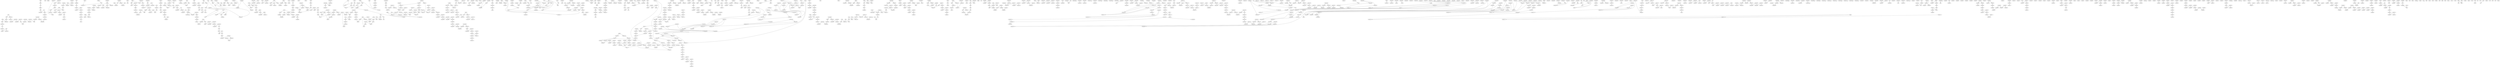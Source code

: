 digraph g
{

  /* list of nodes */
  "COQ5";
  "aaaT";
  "aam";
  "abgB_1";
  "acrB_2";
  "acrF_2";
  "acsAB_2";
  "actP_2";
  "adhB_1";
  "aes";
  "algC";
  "allB";
  "amiF";
  "ampG_2";
  "angR";
  "ant1";
  "appB";
  "apsI";
  "apxIB";
  "aqpZ_2";
  "araC_2";
  "araE";
  "argE_2";
  "arlR";
  "aroQ_2";
  "arsA_1";
  "arsA_2";
  "arsA_3";
  "arsB_3";
  "arsB_4";
  "arsC_2";
  "arsC_3";
  "arsC_4";
  "arsD_1";
  "arsD_2";
  "arsH";
  "arsH_1";
  "arsH_2";
  "arsR2";
  "artQ_2";
  "astD_3";
  "atsA";
  "atsB";
  "atzF";
  "azoR1";
  "bacC";
  "baiA1";
  "bepE";
  "bepF";
  "bepG";
  "betA_2";
  "betB_2";
  "bgaA";
  "bin3";
  "bla_1";
  "bla_2";
  "bla_3";
  "bla_4";
  "bluF_2";
  "btuD_7";
  "btuD_8";
  "carB_2";
  "carB_3";
  "cat";
  "ccdA";
  "ccdB";
  "ccmM";
  "ccpA_1";
  "cdhR_2";
  "ceaC_1";
  "ceaC_2";
  "chbA_2";
  "cim";
  "citA_2";
  "citB_2";
  "citC";
  "citD";
  "citE";
  "citF";
  "citG_1";
  "citS";
  "clsA_2";
  "clsB_2";
  "cmpR_4";
  "cmtAa";
  "crcB_2";
  "csbC";
  "cscB";
  "ctpF_2";
  "cutC_1";
  "cutD_2";
  "cvaA";
  "cysS_2";
  "cytR_2";
  "cytR_4";
  "dam_2";
  "dam_3";
  "dasC";
  "dauA_4";
  "dbpA_1";
  "dbpA_2";
  "ddpA_2";
  "ddpB";
  "ddpC_3";
  "derI";
  "dgcQ_2";
  "dhbE";
  "dinI_2";
  "dinI_3";
  "dksA_1";
  "dltA_1";
  "dltA_2";
  "dltA_3";
  "dltC";
  "dmlR_16";
  "dmsB";
  "dmsB_1";
  "dmsB_2";
  "dnaA_1";
  "dnaB_1";
  "dnaJ_2";
  "dosC";
  "doxA";
  "dppA_3";
  "dsbA_1";
  "ecpA_2";
  "ecpB_2";
  "ecpC_2";
  "ecpD_2";
  "ecpE_2";
  "egtB_1";
  "egtB_2";
  "elfC_2";
  "emrE";
  "epsJ";
  "eryH";
  "fabG_10";
  "fabG_12";
  "fabG_9";
  "fbpA";
  "fcuA";
  "fecA_2";
  "fecB";
  "fecC";
  "fecD";
  "fecE_2";
  "fecI";
  "fecR";
  "fenF";
  "fimC_2";
  "fimG_1";
  "finO";
  "flhD";
  "fliY_4";
  "fliY_6";
  "flmA";
  "flp";
  "fmdA";
  "folE2";
  "folP_2";
  "frcA_1";
  "frmA_2";
  "frmB";
  "frmR_2";
  "frmR_3";
  "frmR_4";
  "fruA_1";
  "frwD";
  "fryA";
  "fyuA";
  "gap_2";
  "garP_2";
  "gatA";
  "gatB";
  "gatC_1";
  "gatD";
  "gatY";
  "gatZ";
  "gci";
  "ghrA_3";
  "glnQ_8";
  "glpE_2";
  "gltC_5";
  "gnl";
  "gpFI_2";
  "group_1";
  "group_1001";
  "group_1003";
  "group_1006";
  "group_1007";
  "group_1009";
  "group_1010";
  "group_1011";
  "group_1012";
  "group_1013";
  "group_1014";
  "group_1015";
  "group_1016";
  "group_1017";
  "group_1018";
  "group_1019";
  "group_1021";
  "group_1023";
  "group_1024";
  "group_1025";
  "group_1026";
  "group_1027";
  "group_1028";
  "group_1029";
  "group_1030";
  "group_1031";
  "group_1032";
  "group_1033";
  "group_1034";
  "group_1036";
  "group_1039";
  "group_1040";
  "group_1041";
  "group_1042";
  "group_1043";
  "group_1044";
  "group_1045";
  "group_1046";
  "group_1047";
  "group_1048";
  "group_1049";
  "group_1052";
  "group_1053";
  "group_1054";
  "group_1055";
  "group_1057";
  "group_1058";
  "group_1059";
  "group_1060";
  "group_1061";
  "group_1062";
  "group_1063";
  "group_1064";
  "group_1065";
  "group_1066";
  "group_1067";
  "group_1068";
  "group_1069";
  "group_107";
  "group_1070";
  "group_1071";
  "group_1072";
  "group_1073";
  "group_1074";
  "group_1075";
  "group_1076";
  "group_1077";
  "group_1078";
  "group_1079";
  "group_108";
  "group_1080";
  "group_1081";
  "group_1082";
  "group_1083";
  "group_1084";
  "group_1085";
  "group_1086";
  "group_1087";
  "group_1088";
  "group_109";
  "group_1090";
  "group_1095";
  "group_1097";
  "group_1098";
  "group_1099";
  "group_11";
  "group_110";
  "group_1100";
  "group_1101";
  "group_1102";
  "group_1108";
  "group_1109";
  "group_111";
  "group_1110";
  "group_1111";
  "group_1112";
  "group_1113";
  "group_1114";
  "group_1115";
  "group_1116";
  "group_1117";
  "group_1118";
  "group_1119";
  "group_112";
  "group_1120";
  "group_1121";
  "group_1122";
  "group_1123";
  "group_1124";
  "group_1125";
  "group_1126";
  "group_1127";
  "group_1128";
  "group_1129";
  "group_113";
  "group_1130";
  "group_1131";
  "group_1132";
  "group_1133";
  "group_1134";
  "group_1135";
  "group_1136";
  "group_1137";
  "group_1138";
  "group_1139";
  "group_1140";
  "group_1141";
  "group_1142";
  "group_1143";
  "group_1144";
  "group_1145";
  "group_1146";
  "group_1147";
  "group_1148";
  "group_1149";
  "group_1150";
  "group_1151";
  "group_1152";
  "group_1153";
  "group_1154";
  "group_1157";
  "group_1158";
  "group_1159";
  "group_1160";
  "group_1161";
  "group_1174";
  "group_1175";
  "group_1176";
  "group_1177";
  "group_1178";
  "group_1179";
  "group_1180";
  "group_1182";
  "group_1185";
  "group_1187";
  "group_1195";
  "group_1198";
  "group_1201";
  "group_1202";
  "group_1204";
  "group_1206";
  "group_1208";
  "group_1209";
  "group_1211";
  "group_1212";
  "group_1213";
  "group_1214";
  "group_1215";
  "group_1216";
  "group_1217";
  "group_1218";
  "group_1219";
  "group_1220";
  "group_1221";
  "group_1222";
  "group_1223";
  "group_1224";
  "group_1225";
  "group_1226";
  "group_1227";
  "group_1229";
  "group_1230";
  "group_1231";
  "group_1232";
  "group_1233";
  "group_1234";
  "group_1235";
  "group_1236";
  "group_1237";
  "group_1238";
  "group_1239";
  "group_1240";
  "group_1241";
  "group_1242";
  "group_1243";
  "group_1244";
  "group_1245";
  "group_1246";
  "group_1247";
  "group_1248";
  "group_1249";
  "group_1250";
  "group_1251";
  "group_1252";
  "group_1253";
  "group_1254";
  "group_1255";
  "group_1256";
  "group_1257";
  "group_1258";
  "group_1259";
  "group_1260";
  "group_1262";
  "group_1263";
  "group_1264";
  "group_1265";
  "group_1267";
  "group_1268";
  "group_1269";
  "group_1270";
  "group_1271";
  "group_1272";
  "group_1273";
  "group_1274";
  "group_1275";
  "group_1276";
  "group_1277";
  "group_1278";
  "group_1279";
  "group_1280";
  "group_1281";
  "group_1282";
  "group_1283";
  "group_1284";
  "group_1285";
  "group_1286";
  "group_1287";
  "group_1288";
  "group_1289";
  "group_1296";
  "group_1297";
  "group_1298";
  "group_13";
  "group_1300";
  "group_1301";
  "group_1302";
  "group_1304";
  "group_1306";
  "group_1307";
  "group_1308";
  "group_1310";
  "group_1315";
  "group_1316";
  "group_1318";
  "group_1319";
  "group_1320";
  "group_1322";
  "group_1325";
  "group_1327";
  "group_1331";
  "group_1333";
  "group_1335";
  "group_1336";
  "group_1337";
  "group_1338";
  "group_1339";
  "group_1340";
  "group_1341";
  "group_1342";
  "group_1344";
  "group_1345";
  "group_1346";
  "group_1350";
  "group_1351";
  "group_1352";
  "group_1353";
  "group_1354";
  "group_1355";
  "group_1356";
  "group_1357";
  "group_1358";
  "group_1359";
  "group_1360";
  "group_1361";
  "group_1362";
  "group_1363";
  "group_1364";
  "group_1365";
  "group_1366";
  "group_1367";
  "group_1368";
  "group_1369";
  "group_1370";
  "group_1371";
  "group_1372";
  "group_1373";
  "group_1374";
  "group_1375";
  "group_1376";
  "group_1377";
  "group_1379";
  "group_1380";
  "group_1381";
  "group_1383";
  "group_1384";
  "group_1386";
  "group_1387";
  "group_1388";
  "group_1389";
  "group_1390";
  "group_1391";
  "group_1400";
  "group_1403";
  "group_1405";
  "group_1406";
  "group_1407";
  "group_1408";
  "group_1411";
  "group_1412";
  "group_1415";
  "group_1416";
  "group_1417";
  "group_1418";
  "group_1419";
  "group_1420";
  "group_1422";
  "group_1423";
  "group_1424";
  "group_1425";
  "group_1426";
  "group_1427";
  "group_1428";
  "group_1429";
  "group_1430";
  "group_1431";
  "group_1432";
  "group_1433";
  "group_1434";
  "group_1435";
  "group_1436";
  "group_1437";
  "group_1438";
  "group_1440";
  "group_1441";
  "group_1444";
  "group_1447";
  "group_1451";
  "group_1452";
  "group_1453";
  "group_1454";
  "group_1455";
  "group_1456";
  "group_1457";
  "group_1458";
  "group_1459";
  "group_1461";
  "group_1463";
  "group_1464";
  "group_1466";
  "group_1467";
  "group_1468";
  "group_147";
  "group_1472";
  "group_1473";
  "group_1474";
  "group_1475";
  "group_1476";
  "group_1477";
  "group_1478";
  "group_1479";
  "group_148";
  "group_1480";
  "group_1482";
  "group_1483";
  "group_1484";
  "group_1490";
  "group_1493";
  "group_1494";
  "group_1495";
  "group_1496";
  "group_1497";
  "group_1498";
  "group_1499";
  "group_15";
  "group_1501";
  "group_1502";
  "group_1503";
  "group_1504";
  "group_1507";
  "group_1508";
  "group_1509";
  "group_1510";
  "group_1511";
  "group_1512";
  "group_1516";
  "group_1519";
  "group_1521";
  "group_1524";
  "group_1525";
  "group_1526";
  "group_1527";
  "group_1531";
  "group_1532";
  "group_1534";
  "group_1535";
  "group_1540";
  "group_1541";
  "group_1542";
  "group_1543";
  "group_1544";
  "group_1545";
  "group_1546";
  "group_1547";
  "group_1548";
  "group_1550";
  "group_1551";
  "group_1552";
  "group_1553";
  "group_1554";
  "group_1555";
  "group_1556";
  "group_1557";
  "group_1558";
  "group_1559";
  "group_1560";
  "group_1561";
  "group_1562";
  "group_1563";
  "group_1564";
  "group_1565";
  "group_1566";
  "group_1567";
  "group_1568";
  "group_1569";
  "group_1570";
  "group_1571";
  "group_1572";
  "group_1573";
  "group_1574";
  "group_1575";
  "group_1576";
  "group_1577";
  "group_1578";
  "group_1579";
  "group_1580";
  "group_1581";
  "group_1582";
  "group_1583";
  "group_1584";
  "group_1585";
  "group_1586";
  "group_1587";
  "group_1588";
  "group_1589";
  "group_1590";
  "group_1591";
  "group_1592";
  "group_1593";
  "group_1594";
  "group_1595";
  "group_1596";
  "group_1597";
  "group_1598";
  "group_1599";
  "group_1600";
  "group_1601";
  "group_1602";
  "group_1603";
  "group_1604";
  "group_1605";
  "group_1606";
  "group_1607";
  "group_1609";
  "group_1610";
  "group_1611";
  "group_1612";
  "group_1613";
  "group_1614";
  "group_1615";
  "group_1616";
  "group_1617";
  "group_1619";
  "group_1620";
  "group_1622";
  "group_1623";
  "group_1625";
  "group_1635";
  "group_1636";
  "group_1637";
  "group_1638";
  "group_1641";
  "group_1643";
  "group_1645";
  "group_1646";
  "group_1647";
  "group_1648";
  "group_1649";
  "group_1658";
  "group_1659";
  "group_1660";
  "group_1661";
  "group_1662";
  "group_1665";
  "group_1666";
  "group_1667";
  "group_1668";
  "group_1669";
  "group_1671";
  "group_1672";
  "group_1673";
  "group_1675";
  "group_1676";
  "group_1678";
  "group_1679";
  "group_1680";
  "group_1681";
  "group_1683";
  "group_1684";
  "group_1685";
  "group_1686";
  "group_1687";
  "group_1688";
  "group_1690";
  "group_1693";
  "group_1695";
  "group_1696";
  "group_1697";
  "group_17";
  "group_1700";
  "group_1702";
  "group_1703";
  "group_1704";
  "group_1705";
  "group_1706";
  "group_1707";
  "group_1708";
  "group_1709";
  "group_1711";
  "group_1712";
  "group_1713";
  "group_1714";
  "group_1715";
  "group_1716";
  "group_1717";
  "group_1719";
  "group_1720";
  "group_1723";
  "group_1724";
  "group_1725";
  "group_1726";
  "group_1727";
  "group_1728";
  "group_1730";
  "group_1731";
  "group_1732";
  "group_1734";
  "group_1737";
  "group_1738";
  "group_1739";
  "group_1740";
  "group_1741";
  "group_1742";
  "group_1743";
  "group_1744";
  "group_1745";
  "group_1746";
  "group_1747";
  "group_1748";
  "group_1754";
  "group_1755";
  "group_1756";
  "group_1757";
  "group_1762";
  "group_1763";
  "group_1764";
  "group_1765";
  "group_1767";
  "group_1768";
  "group_1769";
  "group_1770";
  "group_1772";
  "group_1773";
  "group_1774";
  "group_1775";
  "group_1777";
  "group_1779";
  "group_178";
  "group_1780";
  "group_1782";
  "group_1783";
  "group_1784";
  "group_1785";
  "group_1787";
  "group_1788";
  "group_1789";
  "group_1790";
  "group_1791";
  "group_1792";
  "group_1793";
  "group_1795";
  "group_1796";
  "group_1798";
  "group_1806";
  "group_1809";
  "group_1811";
  "group_1812";
  "group_1813";
  "group_1814";
  "group_1815";
  "group_1816";
  "group_1817";
  "group_1818";
  "group_1819";
  "group_1820";
  "group_1823";
  "group_1824";
  "group_1825";
  "group_1826";
  "group_1827";
  "group_1829";
  "group_1831";
  "group_1832";
  "group_1833";
  "group_1834";
  "group_1836";
  "group_1837";
  "group_1838";
  "group_1839";
  "group_1840";
  "group_1841";
  "group_1842";
  "group_1843";
  "group_1844";
  "group_1845";
  "group_1846";
  "group_1847";
  "group_1848";
  "group_1849";
  "group_1850";
  "group_1851";
  "group_1852";
  "group_1853";
  "group_1854";
  "group_1855";
  "group_1856";
  "group_1859";
  "group_1860";
  "group_1861";
  "group_1862";
  "group_1864";
  "group_1866";
  "group_1868";
  "group_1875";
  "group_1876";
  "group_1877";
  "group_1879";
  "group_1881";
  "group_1885";
  "group_1887";
  "group_1888";
  "group_1889";
  "group_1890";
  "group_1891";
  "group_1893";
  "group_1894";
  "group_1896";
  "group_1897";
  "group_1899";
  "group_1900";
  "group_1901";
  "group_1902";
  "group_1903";
  "group_1904";
  "group_1905";
  "group_1907";
  "group_1908";
  "group_1909";
  "group_1910";
  "group_1911";
  "group_1912";
  "group_1913";
  "group_1914";
  "group_1916";
  "group_1917";
  "group_1918";
  "group_1919";
  "group_1920";
  "group_1921";
  "group_1925";
  "group_1927";
  "group_1928";
  "group_1930";
  "group_1932";
  "group_1933";
  "group_1937";
  "group_1938";
  "group_1939";
  "group_1940";
  "group_1941";
  "group_1942";
  "group_1950";
  "group_1951";
  "group_1952";
  "group_1953";
  "group_1954";
  "group_1955";
  "group_1957";
  "group_1958";
  "group_1959";
  "group_1960";
  "group_1961";
  "group_1963";
  "group_1964";
  "group_1965";
  "group_1966";
  "group_1967";
  "group_1968";
  "group_1969";
  "group_1970";
  "group_1973";
  "group_1974";
  "group_1975";
  "group_1976";
  "group_1977";
  "group_1978";
  "group_1979";
  "group_1980";
  "group_1981";
  "group_1983";
  "group_1984";
  "group_1985";
  "group_1986";
  "group_1987";
  "group_1988";
  "group_1991";
  "group_1992";
  "group_1993";
  "group_1994";
  "group_1995";
  "group_1997";
  "group_1998";
  "group_2";
  "group_20";
  "group_2002";
  "group_2004";
  "group_2005";
  "group_2008";
  "group_2009";
  "group_2010";
  "group_2012";
  "group_2014";
  "group_2015";
  "group_2017";
  "group_2018";
  "group_21";
  "group_221";
  "group_222";
  "group_2253";
  "group_2254";
  "group_231";
  "group_238";
  "group_241";
  "group_242";
  "group_246";
  "group_248";
  "group_249";
  "group_250";
  "group_256";
  "group_27";
  "group_270";
  "group_271";
  "group_279";
  "group_28";
  "group_280";
  "group_281";
  "group_285";
  "group_292";
  "group_293";
  "group_294";
  "group_295";
  "group_296";
  "group_3";
  "group_301";
  "group_302";
  "group_303";
  "group_304";
  "group_305";
  "group_306";
  "group_307";
  "group_308";
  "group_309";
  "group_310";
  "group_311";
  "group_312";
  "group_313";
  "group_314";
  "group_316";
  "group_317";
  "group_319";
  "group_321";
  "group_322";
  "group_323";
  "group_324";
  "group_325";
  "group_326";
  "group_327";
  "group_328";
  "group_329";
  "group_331";
  "group_332";
  "group_335";
  "group_336";
  "group_337";
  "group_338";
  "group_339";
  "group_343";
  "group_344";
  "group_345";
  "group_346";
  "group_348";
  "group_349";
  "group_350";
  "group_351";
  "group_352";
  "group_359";
  "group_360";
  "group_362";
  "group_363";
  "group_364";
  "group_365";
  "group_366";
  "group_367";
  "group_368";
  "group_369";
  "group_370";
  "group_371";
  "group_372";
  "group_373";
  "group_374";
  "group_375";
  "group_376";
  "group_377";
  "group_378";
  "group_379";
  "group_380";
  "group_381";
  "group_382";
  "group_383";
  "group_384";
  "group_385";
  "group_386";
  "group_387";
  "group_388";
  "group_389";
  "group_390";
  "group_391";
  "group_392";
  "group_393";
  "group_394";
  "group_395";
  "group_396";
  "group_397";
  "group_398";
  "group_399";
  "group_4";
  "group_40";
  "group_400";
  "group_401";
  "group_402";
  "group_403";
  "group_404";
  "group_405";
  "group_406";
  "group_407";
  "group_408";
  "group_409";
  "group_410";
  "group_411";
  "group_412";
  "group_414";
  "group_416";
  "group_417";
  "group_418";
  "group_419";
  "group_420";
  "group_421";
  "group_426";
  "group_427";
  "group_428";
  "group_429";
  "group_430";
  "group_431";
  "group_433";
  "group_434";
  "group_435";
  "group_44";
  "group_440";
  "group_441";
  "group_442";
  "group_443";
  "group_444";
  "group_447";
  "group_448";
  "group_449";
  "group_450";
  "group_452";
  "group_453";
  "group_454";
  "group_456";
  "group_459";
  "group_46";
  "group_461";
  "group_462";
  "group_463";
  "group_464";
  "group_465";
  "group_466";
  "group_467";
  "group_468";
  "group_470";
  "group_474";
  "group_475";
  "group_476";
  "group_477";
  "group_479";
  "group_482";
  "group_483";
  "group_484";
  "group_490";
  "group_491";
  "group_492";
  "group_494";
  "group_495";
  "group_497";
  "group_5";
  "group_504";
  "group_505";
  "group_506";
  "group_507";
  "group_508";
  "group_509";
  "group_51";
  "group_510";
  "group_512";
  "group_513";
  "group_514";
  "group_515";
  "group_519";
  "group_52";
  "group_524";
  "group_530";
  "group_535";
  "group_536";
  "group_537";
  "group_538";
  "group_539";
  "group_540";
  "group_541";
  "group_542";
  "group_543";
  "group_547";
  "group_548";
  "group_550";
  "group_552";
  "group_553";
  "group_554";
  "group_555";
  "group_556";
  "group_557";
  "group_558";
  "group_559";
  "group_560";
  "group_561";
  "group_562";
  "group_563";
  "group_564";
  "group_565";
  "group_566";
  "group_568";
  "group_57";
  "group_570";
  "group_571";
  "group_573";
  "group_574";
  "group_575";
  "group_576";
  "group_579";
  "group_580";
  "group_581";
  "group_582";
  "group_583";
  "group_584";
  "group_585";
  "group_586";
  "group_587";
  "group_588";
  "group_589";
  "group_590";
  "group_591";
  "group_592";
  "group_593";
  "group_594";
  "group_595";
  "group_596";
  "group_598";
  "group_599";
  "group_6";
  "group_600";
  "group_601";
  "group_602";
  "group_603";
  "group_604";
  "group_605";
  "group_606";
  "group_607";
  "group_608";
  "group_609";
  "group_610";
  "group_611";
  "group_612";
  "group_613";
  "group_614";
  "group_6141";
  "group_6142";
  "group_615";
  "group_6150";
  "group_6151";
  "group_616";
  "group_6161";
  "group_6162";
  "group_617";
  "group_618";
  "group_619";
  "group_620";
  "group_624";
  "group_625";
  "group_634";
  "group_639";
  "group_640";
  "group_641";
  "group_642";
  "group_643";
  "group_644";
  "group_645";
  "group_646";
  "group_647";
  "group_648";
  "group_649";
  "group_650";
  "group_651";
  "group_652";
  "group_653";
  "group_656";
  "group_657";
  "group_66";
  "group_660";
  "group_665";
  "group_666";
  "group_667";
  "group_668";
  "group_670";
  "group_671";
  "group_672";
  "group_673";
  "group_674";
  "group_675";
  "group_677";
  "group_678";
  "group_679";
  "group_68";
  "group_680";
  "group_682";
  "group_684";
  "group_685";
  "group_688";
  "group_689";
  "group_69";
  "group_690";
  "group_692";
  "group_693";
  "group_694";
  "group_695";
  "group_696";
  "group_698";
  "group_699";
  "group_7";
  "group_70";
  "group_704";
  "group_707";
  "group_708";
  "group_709";
  "group_710";
  "group_711";
  "group_712";
  "group_713";
  "group_714";
  "group_715";
  "group_716";
  "group_717";
  "group_718";
  "group_719";
  "group_72";
  "group_720";
  "group_721";
  "group_722";
  "group_723";
  "group_724";
  "group_725";
  "group_726";
  "group_727";
  "group_728";
  "group_729";
  "group_73";
  "group_730";
  "group_731";
  "group_732";
  "group_733";
  "group_734";
  "group_736";
  "group_737";
  "group_738";
  "group_739";
  "group_74";
  "group_740";
  "group_741";
  "group_742";
  "group_743";
  "group_744";
  "group_745";
  "group_747";
  "group_748";
  "group_749";
  "group_75";
  "group_750";
  "group_753";
  "group_754";
  "group_755";
  "group_756";
  "group_757";
  "group_758";
  "group_759";
  "group_76";
  "group_760";
  "group_761";
  "group_762";
  "group_763";
  "group_764";
  "group_765";
  "group_766";
  "group_767";
  "group_768";
  "group_769";
  "group_77";
  "group_770";
  "group_771";
  "group_772";
  "group_773";
  "group_774";
  "group_775";
  "group_776";
  "group_777";
  "group_778";
  "group_779";
  "group_78";
  "group_780";
  "group_781";
  "group_782";
  "group_783";
  "group_784";
  "group_785";
  "group_789";
  "group_790";
  "group_791";
  "group_792";
  "group_793";
  "group_794";
  "group_795";
  "group_796";
  "group_797";
  "group_798";
  "group_799";
  "group_800";
  "group_801";
  "group_803";
  "group_804";
  "group_806";
  "group_807";
  "group_809";
  "group_810";
  "group_811";
  "group_812";
  "group_813";
  "group_814";
  "group_815";
  "group_816";
  "group_817";
  "group_819";
  "group_821";
  "group_823";
  "group_826";
  "group_827";
  "group_828";
  "group_829";
  "group_830";
  "group_832";
  "group_834";
  "group_835";
  "group_836";
  "group_837";
  "group_839";
  "group_840";
  "group_841";
  "group_842";
  "group_843";
  "group_844";
  "group_845";
  "group_846";
  "group_847";
  "group_848";
  "group_849";
  "group_850";
  "group_851";
  "group_852";
  "group_853";
  "group_854";
  "group_855";
  "group_856";
  "group_857";
  "group_858";
  "group_859";
  "group_860";
  "group_861";
  "group_862";
  "group_863";
  "group_864";
  "group_866";
  "group_867";
  "group_868";
  "group_869";
  "group_872";
  "group_874";
  "group_875";
  "group_876";
  "group_877";
  "group_878";
  "group_879";
  "group_880";
  "group_881";
  "group_882";
  "group_883";
  "group_884";
  "group_885";
  "group_888";
  "group_889";
  "group_890";
  "group_891";
  "group_892";
  "group_893";
  "group_894";
  "group_895";
  "group_9";
  "group_900";
  "group_901";
  "group_902";
  "group_905";
  "group_908";
  "group_910";
  "group_911";
  "group_913";
  "group_914";
  "group_915";
  "group_916";
  "group_917";
  "group_918";
  "group_920";
  "group_921";
  "group_922";
  "group_923";
  "group_924";
  "group_925";
  "group_926";
  "group_927";
  "group_928";
  "group_929";
  "group_930";
  "group_931";
  "group_933";
  "group_934";
  "group_935";
  "group_938";
  "group_939";
  "group_940";
  "group_942";
  "group_948";
  "group_949";
  "group_952";
  "group_955";
  "group_957";
  "group_961";
  "group_962";
  "group_964";
  "group_965";
  "group_967";
  "group_968";
  "group_969";
  "group_971";
  "group_972";
  "group_973";
  "group_974";
  "group_975";
  "group_976";
  "group_977";
  "group_983";
  "group_985";
  "group_987";
  "group_988";
  "group_989";
  "group_990";
  "group_991";
  "group_992";
  "group_993";
  "group_995";
  "group_996";
  "group_998";
  "group_999";
  "grsB";
  "gsiA_3";
  "gsiB_2";
  "gsiC_4";
  "gsiD_3";
  "gtfA";
  "hbd_2";
  "hcpA_1";
  "hcpA_2";
  "hcpA_4";
  "hemB_2";
  "higA";
  "higB2";
  "hin";
  "hisC_2";
  "hisQ_1";
  "hlyB";
  "hns_2";
  "hpxO_1";
  "hsdM";
  "htrE_1";
  "htrE_3";
  "hyi";
  "hyuC";
  "ilvB_1";
  "imm";
  "intA_1";
  "intA_2";
  "intA_3";
  "intA_4";
  "intA_5";
  "intS";
  "intS_1";
  "intS_2";
  "iolE_2";
  "iolG_2";
  "ipdC_2";
  "iprA_4";
  "irtA";
  "isfD";
  "kdgM";
  "kdgT";
  "kduD_2";
  "klcA";
  "klcA_1";
  "klcA_2";
  "klcA_3";
  "klcA_4";
  "kynB";
  "lacF";
  "lacZ_1";
  "lacZ_3";
  "lamB_3";
  "lemA";
  "lexA_1";
  "licC_3";
  "lldD_3";
  "lpfA_1";
  "lpfC'";
  "luxA_2";
  "malT_2";
  "manC1";
  "manP_1";
  "manZ_3";
  "mbtI";
  "mdtA_3";
  "mdtE";
  "menH_3";
  "mepA_2";
  "mnmC_2";
  "mntA_1";
  "mntB_1";
  "mntC";
  "moaA_2";
  "moaF";
  "mpa";
  "mrdA_2";
  "mrkD_1";
  "mrkD_3";
  "mrkD_4";
  "mshA_1";
  "mshA_2";
  "msiK_2";
  "murR_1";
  "nadX";
  "nagC_3";
  "nemA_2";
  "nemR_2";
  "neo";
  "nfsB";
  "nhaA_2";
  "nhaA_3";
  "nlhH";
  "noc";
  "noc_1";
  "norR_4";
  "nuoC_2";
  "oadA";
  "oadB";
  "oadG";
  "occP";
  "ogl";
  "ompC";
  "ompN_2";
  "oppD_1";
  "oppF_3";
  "oprD";
  "oqxB3";
  "outB";
  "parA";
  "parM_2";
  "pcaR_3";
  "pcoE";
  "pdeB_2";
  "pdeG";
  "pdeH_2";
  "pdeH_3";
  "pdxA2_1";
  "pdxI";
  "pemI";
  "pemK";
  "pepE";
  "pheP";
  "phnE";
  "phnO";
  "phnV_1";
  "phnV_3";
  "phoP_3";
  "pikAV_1";
  "pikAV_2";
  "pinR";
  "pir";
  "pldh-t";
  "potH_2";
  "pphA_2";
  "ppsC_2";
  "ppsE";
  "prsE";
  "psiB";
  "psiB_1";
  "pspA_2";
  "pspF_2";
  "ptlA";
  "ptlE";
  "ptlH";
  "ptxB";
  "ptxD";
  "puuB_2";
  "pxpA_2";
  "rafB_2";
  "rayT_1";
  "rayT_2";
  "rbsA_6";
  "rbsA_7";
  "rbsC_10";
  "rcsC_2";
  "rdgC_2";
  "relE_2";
  "repA";
  "repA_1";
  "rfaH_2";
  "rfbC";
  "rfbD_1";
  "rfbX";
  "rffG_1";
  "rffH_1";
  "rhaS_9";
  "rhmD_2";
  "rob_2";
  "rop";
  "rop_2";
  "rrrD_1";
  "rsbW";
  "rssB_1";
  "rstB_2";
  "rusA";
  "rutB_3";
  "rutB_4";
  "rutC_3";
  "sacA";
  "sasA_2";
  "sauU";
  "scaC";
  "scrK_2";
  "sdhL";
  "sfp";
  "sigL";
  "silE_2";
  "soj";
  "sorA";
  "sorB_2";
  "sorB_3";
  "sorC_2";
  "sorC_3";
  "sorF";
  "sorM";
  "sppA_2";
  "srfAA";
  "srlB_2";
  "srlR_2";
  "srlR_6";
  "srpC";
  "ssb_2";
  "ssb_3";
  "steT";
  "stpA_2";
  "surE_1";
  "symE_1";
  "tal_2";
  "tam_2";
  "tap";
  "tauR";
  "tdcE";
  "tdcE_2";
  "thlA_2";
  "thpA_3";
  "thrS_1";
  "tnpR";
  "topB_2";
  "tpa";
  "traA_2";
  "traC_1";
  "traC_3";
  "traD_2";
  "traI";
  "traI_1";
  "traI_2";
  "traJ";
  "traM";
  "traM_1";
  "traM_2";
  "traN_2";
  "traQ_2";
  "traS";
  "traV";
  "traV_1";
  "traV_2";
  "tuaB";
  "umuC_3";
  "umuC_5";
  "umuD_1";
  "umuD_3";
  "umuD_4";
  "ureC";
  "uvrA_2";
  "uvrB_2";
  "vgrG1";
  "virB";
  "virB4";
  "virB8";
  "virB9";
  "virD4";
  "wcaJ";
  "wfeD";
  "wzxC";
  "xerC_1";
  "xerC_2";
  "xerC_6";
  "xerC_7";
  "xylF_2";
  "xylH_2";
  "yadV_1";
  "yadV_4";
  "yajO_5";
  "ybdK";
  "ybiI_3";
  "ycgR";
  "ycgR_2";
  "yciC_1";
  "yciC_2";
  "ydcF";
  "ydjE_2";
  "ydjE_3";
  "ydjF_2";
  "ydjG";
  "ydjH_2";
  "ydjI";
  "ydjJ";
  "yedK_2";
  "yegT";
  "yesO";
  "yfhA";
  "yggP";
  "yghA_2";
  "yhaI";
  "yhcH";
  "yhcR";
  "yhdJ";
  "yhhS_3";
  "yiaW_2";
  "yibF_2";
  "yicJ_4";
  "yjlD";
  "ykfA";
  "ykoT";
  "ymoA";
  "yncA";
  "yncE_2";
  "ynfE";
  "ynfE_1";
  "yqeG";
  "ytfF_2";

  /* list of edges */
  "COQ5" -> "dltA_3" [weight = "1"];
  "COQ5" -> "group_1516" [weight = "1"];
  "aam" -> "mepA_2" [weight = "1"];
  "acrB_2" -> "group_1182" [weight = "1"];
  "acrF_2" -> "group_440" [weight = "1"];
  "acsAB_2" -> "group_571" [weight = "1"];
  "acsAB_2" -> "group_573" [weight = "1"];
  "actP_2" -> "group_1641" [weight = "0.5"];
  "adhB_1" -> "frmR_3" [weight = "1"];
  "adhB_1" -> "group_470" [weight = "1"];
  "aes" -> "group_456" [weight = "1"];
  "angR" -> "dltA_2" [weight = "1"];
  "appB" -> "group_470" [weight = "1"];
  "apsI" -> "murR_1" [weight = "1"];
  "aqpZ_2" -> "group_1623" [weight = "1"];
  "aqpZ_2" -> "group_1625" [weight = "1"];
  "araE" -> "cytR_2" [weight = "0.5"];
  "araE" -> "kduD_2" [weight = "0.5"];
  "arlR" -> "sasA_2" [weight = "1"];
  "aroQ_2" -> "ghrA_3" [weight = "1"];
  "aroQ_2" -> "yibF_2" [weight = "1"];
  "arsA_1" -> "arsA_2" [weight = "1"];
  "arsA_3" -> "arsD_1" [weight = "1"];
  "arsB_3" -> "arsC_3" [weight = "1"];
  "arsC_4" -> "arsB_4" [weight = "1"];
  "arsD_2" -> "arsA_1" [weight = "1"];
  "arsD_2" -> "sigL" [weight = "1"];
  "arsH_1" -> "group_688" [weight = "1"];
  "arsH_2" -> "arsC_3" [weight = "1"];
  "arsH_2" -> "group_942" [weight = "1"];
  "arsH" -> "sigL" [weight = "1"];
  "arsR2" -> "arsB_3" [weight = "1"];
  "arsR2" -> "dauA_4" [weight = "1"];
  "atsA" -> "atsB" [weight = "1"];
  "atsB" -> "malT_2" [weight = "1"];
  "atzF" -> "group_281" [weight = "1"];
  "azoR1" -> "group_1461" [weight = "1"];
  "bacC" -> "sorF" [weight = "0.5"];
  "baiA1" -> "menH_3" [weight = "0.5"];
  "bepE" -> "group_335" [weight = "1"];
  "bepF" -> "rob_2" [weight = "1"];
  "bepG" -> "group_519" [weight = "1"];
  "bepG" -> "mdtA_3" [weight = "1"];
  "betA_2" -> "group_684" [weight = "1"];
  "betB_2" -> "ilvB_1" [weight = "0.5"];
  "betB_2" -> "nadX" [weight = "0.5"];
  "bgaA" -> "araC_2" [weight = "1"];
  "bgaA" -> "rafB_2" [weight = "1"];
  "bin3" -> "group_1719" [weight = "1"];
  "bla_2" -> "group_1896" [weight = "1"];
  "bla_3" -> "bla_3" [weight = "1"];
  "bla_4" -> "bla_4" [weight = "1"];
  "bluF_2" -> "group_598" [weight = "0.5"];
  "btuD_7" -> "argE_2" [weight = "1"];
  "btuD_7" -> "ppsC_2" [weight = "1"];
  "btuD_8" -> "group_1006" [weight = "1"];
  "cat" -> "group_1928" [weight = "1"];
  "cat" -> "group_293" [weight = "1"];
  "ccdA" -> "ccdB" [weight = "0.5"];
  "ccdB" -> "group_938" [weight = "0.5"];
  "ccpA_1" -> "yicJ_4" [weight = "1"];
  "ceaC_1" -> "group_2008" [weight = "1"];
  "ceaC_1" -> "imm" [weight = "1"];
  "ceaC_2" -> "cim" [weight = "0.5"];
  "chbA_2" -> "group_456" [weight = "1"];
  "cim" -> "group_1831" [weight = "0.5"];
  "citA_2" -> "citB_2" [weight = "0.5"];
  "citD" -> "citC" [weight = "0.5"];
  "citD" -> "citE" [weight = "0.5"];
  "citF" -> "citE" [weight = "0.5"];
  "citG_1" -> "citF" [weight = "0.5"];
  "citS" -> "citC" [weight = "0.5"];
  "citS" -> "oadG" [weight = "0.5"];
  "cmpR_4" -> "ptxD" [weight = "1"];
  "cmtAa" -> "group_1198" [weight = "0.5"];
  "crcB_2" -> "group_949" [weight = "1"];
  "crcB_2" -> "nhaA_3" [weight = "1"];
  "cscB" -> "sacA" [weight = "0.5"];
  "cutC_1" -> "fruA_1" [weight = "1"];
  "cutD_2" -> "cutC_1" [weight = "1"];
  "cvaA" -> "group_1697" [weight = "0.5"];
  "cvaA" -> "hlyB" [weight = "0.5"];
  "cysS_2" -> "group_1308" [weight = "1"];
  "cytR_2" -> "cscB" [weight = "0.5"];
  "cytR_4" -> "thpA_3" [weight = "1"];
  "dam_2" -> "group_1479" [weight = "1"];
  "dam_3" -> "rusA" [weight = "1"];
  "dasC" -> "lacF" [weight = "0.5"];
  "dasC" -> "msiK_2" [weight = "0.5"];
  "dauA_4" -> "group_948" [weight = "1"];
  "dbpA_1" -> "group_552" [weight = "1"];
  "ddpB" -> "ddpA_2" [weight = "0.5"];
  "ddpC_3" -> "ddpB" [weight = "0.5"];
  "ddpC_3" -> "group_1095" [weight = "0.5"];
  "dhbE" -> "pikAV_2" [weight = "1"];
  "dinI_2" -> "group_1342" [weight = "1"];
  "dksA_1" -> "folE2" [weight = "1"];
  "dksA_1" -> "yciC_2" [weight = "1"];
  "dltA_2" -> "aam" [weight = "1"];
  "dltA_3" -> "group_1519" [weight = "1"];
  "dltC" -> "group_1447" [weight = "1"];
  "dltC" -> "hbd_2" [weight = "1"];
  "dmsB" -> "dmsB" [weight = "1"];
  "dnaB_1" -> "group_1260" [weight = "0.5"];
  "dnaB_1" -> "group_1262" [weight = "0.5"];
  "dnaJ_2" -> "group_1973" [weight = "1"];
  "dnaJ_2" -> "pir" [weight = "1"];
  "doxA" -> "group_1202" [weight = "0.5"];
  "doxA" -> "group_1204" [weight = "0.5"];
  "dppA_3" -> "gsiC_4" [weight = "1"];
  "dppA_3" -> "ybdK" [weight = "1"];
  "ecpB_2" -> "ecpA_2" [weight = "1"];
  "ecpB_2" -> "ecpC_2" [weight = "1"];
  "ecpD_2" -> "ecpC_2" [weight = "1"];
  "egtB_1" -> "group_1856" [weight = "1"];
  "egtB_2" -> "egtB_1" [weight = "1"];
  "egtB_2" -> "group_1859" [weight = "1"];
  "elfC_2" -> "group_660" [weight = "1"];
  "elfC_2" -> "lpfC'" [weight = "1"];
  "emrE" -> "ant1" [weight = "1"];
  "emrE" -> "folP_2" [weight = "1"];
  "eryH" -> "group_707" [weight = "1"];
  "fabG_10" -> "yhcH" [weight = "0.5"];
  "fabG_12" -> "group_908" [weight = "1"];
  "fabG_9" -> "atsA" [weight = "1"];
  "fcuA" -> "pheP" [weight = "1"];
  "fcuA" -> "yncE_2" [weight = "1"];
  "fecA_2" -> "fecB" [weight = "1"];
  "fecC" -> "fecB" [weight = "1"];
  "fecC" -> "fecD" [weight = "1"];
  "fecD" -> "fecE_2" [weight = "1"];
  "fecE_2" -> "group_296" [weight = "1"];
  "fecI" -> "fecR" [weight = "1"];
  "fecR" -> "fecA_2" [weight = "1"];
  "fenF" -> "grsB" [weight = "1"];
  "fimG_1" -> "group_665" [weight = "1"];
  "finO" -> "group_1662" [weight = "1"];
  "finO" -> "group_1958" [weight = "1"];
  "flhD" -> "group_872" [weight = "1"];
  "fliY_4" -> "group_530" [weight = "1"];
  "fliY_4" -> "tauR" [weight = "1"];
  "fliY_6" -> "btuD_8" [weight = "1"];
  "flmA" -> "group_1681" [weight = "1"];
  "flmA" -> "group_1683" [weight = "1"];
  "flp" -> "group_1490" [weight = "1"];
  "flp" -> "pikAV_1" [weight = "1"];
  "fmdA" -> "gsiB_2" [weight = "1"];
  "folE2" -> "ccmM" [weight = "1"];
  "frcA_1" -> "xylH_2" [weight = "1"];
  "frmA_2" -> "group_1866" [weight = "1"];
  "frmB" -> "group_1866" [weight = "1"];
  "frmB" -> "group_1868" [weight = "1"];
  "frmR_2" -> "frmA_2" [weight = "1"];
  "frmR_2" -> "group_1864" [weight = "1"];
  "frmR_2" -> "group_461" [weight = "1"];
  "frmR_4" -> "uvrB_2" [weight = "1"];
  "frwD" -> "cutD_2" [weight = "1"];
  "fyuA" -> "dhbE" [weight = "1"];
  "fyuA" -> "group_1512" [weight = "1"];
  "gap_2" -> "group_1411" [weight = "0.5"];
  "gatA" -> "gatZ" [weight = "1"];
  "gatB" -> "gatA" [weight = "1"];
  "gatC_1" -> "gatB" [weight = "1"];
  "gatD" -> "gatC_1" [weight = "1"];
  "gatD" -> "srlR_2" [weight = "1"];
  "gatY" -> "group_1298" [weight = "1"];
  "gatZ" -> "group_1296" [weight = "1"];
  "gci" -> "ddpA_2" [weight = "0.5"];
  "ghrA_3" -> "gltC_5" [weight = "1"];
  "gltC_5" -> "group_1806" [weight = "1"];
  "gpFI_2" -> "group_1609" [weight = "1"];
  "group_1001" -> "lacZ_3" [weight = "1"];
  "group_1003" -> "lacZ_3" [weight = "1"];
  "group_1006" -> "group_1007" [weight = "1"];
  "group_1007" -> "carB_3" [weight = "1"];
  "group_1009" -> "group_1010" [weight = "1"];
  "group_1011" -> "group_1010" [weight = "0.5"];
  "group_1011" -> "group_925" [weight = "1"];
  "group_1012" -> "group_1013" [weight = "1"];
  "group_1012" -> "group_925" [weight = "1"];
  "group_1014" -> "group_1015" [weight = "1"];
  "group_1016" -> "group_1015" [weight = "1"];
  "group_1016" -> "group_1017" [weight = "1"];
  "group_1017" -> "group_1018" [weight = "1"];
  "group_1019" -> "group_1018" [weight = "1"];
  "group_1023" -> "group_1024" [weight = "1"];
  "group_1025" -> "group_1024" [weight = "1"];
  "group_1025" -> "group_1026" [weight = "1"];
  "group_1027" -> "group_1026" [weight = "1"];
  "group_1027" -> "group_1028" [weight = "1"];
  "group_1029" -> "group_7" [weight = "1"];
  "group_1030" -> "group_1030" [weight = "1"];
  "group_1031" -> "group_1032" [weight = "1"];
  "group_1032" -> "group_1033" [weight = "1"];
  "group_1033" -> "group_1034" [weight = "1"];
  "group_1039" -> "parA" [weight = "1"];
  "group_1040" -> "group_1040" [weight = "1"];
  "group_1041" -> "group_294" [weight = "1"];
  "group_1043" -> "group_1044" [weight = "1"];
  "group_1045" -> "group_1046" [weight = "1"];
  "group_1047" -> "group_1047" [weight = "1"];
  "group_1048" -> "group_1049" [weight = "1"];
  "group_1052" -> "group_1052" [weight = "0.5"];
  "group_1053" -> "group_1053" [weight = "1"];
  "group_1054" -> "group_1054" [weight = "1"];
  "group_1055" -> "group_1055" [weight = "1"];
  "group_1057" -> "pdeG" [weight = "0.5"];
  "group_1058" -> "group_1059" [weight = "1"];
  "group_1059" -> "group_1060" [weight = "1"];
  "group_1061" -> "group_1062" [weight = "1"];
  "group_1063" -> "group_1062" [weight = "1"];
  "group_1063" -> "group_301" [weight = "1"];
  "group_1065" -> "group_1066" [weight = "0.5"];
  "group_1068" -> "group_1067" [weight = "0.5"];
  "group_1069" -> "group_1070" [weight = "0.5"];
  "group_1071" -> "group_1070" [weight = "0.5"];
  "group_1072" -> "group_1071" [weight = "0.5"];
  "group_1072" -> "group_1073" [weight = "0.5"];
  "group_1073" -> "group_1074" [weight = "0.5"];
  "group_1074" -> "group_1075" [weight = "0.5"];
  "group_1075" -> "group_1076" [weight = "0.5"];
  "group_1077" -> "group_1076" [weight = "0.5"];
  "group_1077" -> "group_1078" [weight = "0.5"];
  "group_1078" -> "group_1079" [weight = "0.5"];
  "group_1079" -> "group_1080" [weight = "0.5"];
  "group_107" -> "group_304" [weight = "1"];
  "group_107" -> "group_390" [weight = "1"];
  "group_107" -> "group_391" [weight = "1"];
  "group_1080" -> "group_1081" [weight = "0.5"];
  "group_1081" -> "group_1082" [weight = "0.5"];
  "group_1083" -> "group_1082" [weight = "0.5"];
  "group_1083" -> "group_1084" [weight = "0.5"];
  "group_1084" -> "group_1085" [weight = "1"];
  "group_1084" -> "group_1086" [weight = "1"];
  "group_1086" -> "group_1085" [weight = "1"];
  "group_1087" -> "group_1086" [weight = "0.5"];
  "group_1087" -> "group_1088" [weight = "0.5"];
  "group_108" -> "group_397" [weight = "1"];
  "group_1095" -> "oppF_3" [weight = "0.5"];
  "group_1098" -> "group_1099" [weight = "1"];
  "group_1098" -> "group_302" [weight = "1"];
  "group_1099" -> "group_1100" [weight = "1"];
  "group_1100" -> "group_1101" [weight = "1"];
  "group_1102" -> "group_1101" [weight = "1"];
  "group_1109" -> "group_1108" [weight = "1"];
  "group_110" -> "dnaA_1" [weight = "1"];
  "group_110" -> "group_399" [weight = "1"];
  "group_1110" -> "group_1109" [weight = "1"];
  "group_1110" -> "group_1111" [weight = "1"];
  "group_1111" -> "group_1112" [weight = "1"];
  "group_1112" -> "group_1113" [weight = "1"];
  "group_1114" -> "group_1113" [weight = "1"];
  "group_1114" -> "group_1115" [weight = "1"];
  "group_1115" -> "group_1116" [weight = "1"];
  "group_1117" -> "group_1116" [weight = "1"];
  "group_1118" -> "group_1117" [weight = "1"];
  "group_1119" -> "group_1118" [weight = "1"];
  "group_111" -> "group_113" [weight = "0.5"];
  "group_111" -> "group_20" [weight = "0.5"];
  "group_1121" -> "group_1122" [weight = "1"];
  "group_1123" -> "group_1122" [weight = "1"];
  "group_1124" -> "group_1123" [weight = "1"];
  "group_1124" -> "group_1125" [weight = "1"];
  "group_1125" -> "group_1126" [weight = "1"];
  "group_1127" -> "group_1126" [weight = "1"];
  "group_1127" -> "group_1128" [weight = "1"];
  "group_1129" -> "group_1128" [weight = "1"];
  "group_1130" -> "group_1129" [weight = "1"];
  "group_1131" -> "group_1130" [weight = "1"];
  "group_1132" -> "group_1131" [weight = "1"];
  "group_1133" -> "group_303" [weight = "1"];
  "group_1133" -> "rrrD_1" [weight = "1"];
  "group_1135" -> "group_1134" [weight = "1"];
  "group_1136" -> "group_1135" [weight = "1"];
  "group_1136" -> "group_1137" [weight = "1"];
  "group_1137" -> "group_1138" [weight = "1"];
  "group_1139" -> "group_1138" [weight = "1"];
  "group_113" -> "group_1388" [weight = "1"];
  "group_1140" -> "group_1139" [weight = "1"];
  "group_1141" -> "group_1140" [weight = "1"];
  "group_1142" -> "group_1141" [weight = "1"];
  "group_1143" -> "group_1142" [weight = "1"];
  "group_1143" -> "group_1144" [weight = "1"];
  "group_1145" -> "group_1144" [weight = "1"];
  "group_1145" -> "group_1146" [weight = "1"];
  "group_1147" -> "group_1148" [weight = "1"];
  "group_1147" -> "group_2253" [weight = "1"];
  "group_1148" -> "group_1149" [weight = "1"];
  "group_1149" -> "group_6161" [weight = "1"];
  "group_1150" -> "group_6161" [weight = "1"];
  "group_1151" -> "group_112" [weight = "1"];
  "group_1153" -> "group_1152" [weight = "1"];
  "group_1157" -> "group_305" [weight = "1"];
  "group_1158" -> "group_309" [weight = "0.5"];
  "group_1160" -> "group_1161" [weight = "0.5"];
  "group_1180" -> "acrB_2" [weight = "1"];
  "group_1180" -> "group_1179" [weight = "1"];
  "group_1182" -> "phoP_3" [weight = "1"];
  "group_1185" -> "ykfA" [weight = "0.5"];
  "group_1187" -> "ykfA" [weight = "0.5"];
  "group_1195" -> "menH_3" [weight = "0.5"];
  "group_1195" -> "sauU" [weight = "0.5"];
  "group_1198" -> "pcaR_3" [weight = "0.5"];
  "group_1201" -> "group_1202" [weight = "0.5"];
  "group_1208" -> "group_1209" [weight = "0.5"];
  "group_1209" -> "klcA_1" [weight = "0.5"];
  "group_1211" -> "group_1212" [weight = "0.5"];
  "group_1211" -> "klcA_1" [weight = "0.5"];
  "group_1213" -> "group_1212" [weight = "0.5"];
  "group_1214" -> "group_1213" [weight = "0.5"];
  "group_1214" -> "group_1215" [weight = "0.5"];
  "group_1215" -> "group_1216" [weight = "0.5"];
  "group_1217" -> "group_1216" [weight = "0.5"];
  "group_1217" -> "group_1218" [weight = "0.5"];
  "group_1218" -> "group_1219" [weight = "0.5"];
  "group_1220" -> "group_1219" [weight = "0.5"];
  "group_1221" -> "group_1220" [weight = "0.5"];
  "group_1221" -> "group_1222" [weight = "0.5"];
  "group_1223" -> "group_1222" [weight = "0.5"];
  "group_1223" -> "group_1224" [weight = "0.5"];
  "group_1224" -> "group_1225" [weight = "0.5"];
  "group_1225" -> "group_1226" [weight = "0.5"];
  "group_1227" -> "group_1226" [weight = "0.5"];
  "group_1227" -> "symE_1" [weight = "0.5"];
  "group_1230" -> "group_1229" [weight = "0.5"];
  "group_1230" -> "group_1231" [weight = "0.5"];
  "group_1231" -> "group_1232" [weight = "0.5"];
  "group_1232" -> "group_1233" [weight = "0.5"];
  "group_1234" -> "group_1233" [weight = "0.5"];
  "group_1234" -> "group_1235" [weight = "0.5"];
  "group_1235" -> "group_1236" [weight = "0.5"];
  "group_1236" -> "group_1237" [weight = "0.5"];
  "group_1238" -> "group_1237" [weight = "0.5"];
  "group_1238" -> "group_1239" [weight = "0.5"];
  "group_1239" -> "group_1240" [weight = "0.5"];
  "group_1241" -> "group_1240" [weight = "0.5"];
  "group_1241" -> "group_1242" [weight = "0.5"];
  "group_1243" -> "group_1242" [weight = "0.5"];
  "group_1243" -> "group_1244" [weight = "0.5"];
  "group_1244" -> "group_1245" [weight = "0.5"];
  "group_1246" -> "group_1245" [weight = "0.5"];
  "group_1246" -> "group_1247" [weight = "0.5"];
  "group_1248" -> "group_1247" [weight = "0.5"];
  "group_1248" -> "group_1249" [weight = "0.5"];
  "group_1250" -> "group_1249" [weight = "0.5"];
  "group_1250" -> "group_1251" [weight = "0.5"];
  "group_1251" -> "group_1252" [weight = "0.5"];
  "group_1253" -> "group_1252" [weight = "0.5"];
  "group_1253" -> "group_1254" [weight = "0.5"];
  "group_1254" -> "group_1255" [weight = "0.5"];
  "group_1255" -> "group_1256" [weight = "0.5"];
  "group_1257" -> "group_1256" [weight = "0.5"];
  "group_1257" -> "group_1258" [weight = "0.5"];
  "group_1258" -> "group_1259" [weight = "0.5"];
  "group_1259" -> "group_1260" [weight = "0.5"];
  "group_1262" -> "group_1263" [weight = "0.5"];
  "group_1264" -> "group_1265" [weight = "1"];
  "group_1267" -> "group_1268" [weight = "1"];
  "group_1267" -> "intA_1" [weight = "1"];
  "group_1268" -> "group_1269" [weight = "1"];
  "group_1270" -> "group_1269" [weight = "1"];
  "group_1271" -> "group_1270" [weight = "1"];
  "group_1271" -> "group_1272" [weight = "1"];
  "group_1273" -> "group_1272" [weight = "1"];
  "group_1273" -> "group_1274" [weight = "1"];
  "group_1274" -> "group_1275" [weight = "1"];
  "group_1276" -> "group_1275" [weight = "1"];
  "group_1276" -> "group_1277" [weight = "1"];
  "group_1277" -> "group_1278" [weight = "1"];
  "group_1279" -> "group_1278" [weight = "1"];
  "group_1279" -> "group_1280" [weight = "1"];
  "group_1281" -> "group_1280" [weight = "1"];
  "group_1281" -> "group_1282" [weight = "1"];
  "group_1283" -> "group_1282" [weight = "1"];
  "group_1284" -> "group_1283" [weight = "1"];
  "group_1284" -> "group_1285" [weight = "1"];
  "group_1285" -> "group_1286" [weight = "1"];
  "group_1287" -> "group_1286" [weight = "1"];
  "group_1287" -> "group_1288" [weight = "1"];
  "group_1289" -> "srlR_2" [weight = "1"];
  "group_1296" -> "group_1297" [weight = "1"];
  "group_1298" -> "group_1297" [weight = "1"];
  "group_1300" -> "gatY" [weight = "1"];
  "group_1300" -> "group_1301" [weight = "1"];
  "group_1302" -> "yfhA" [weight = "1"];
  "group_1306" -> "group_1307" [weight = "1"];
  "group_1308" -> "group_1307" [weight = "1"];
  "group_1310" -> "cysS_2" [weight = "1"];
  "group_1310" -> "yciC_2" [weight = "1"];
  "group_1315" -> "ccmM" [weight = "1"];
  "group_1315" -> "group_1316" [weight = "1"];
  "group_1316" -> "mntB_1" [weight = "1"];
  "group_1318" -> "group_1319" [weight = "1"];
  "group_1319" -> "group_1320" [weight = "1"];
  "group_1322" -> "allB" [weight = "1"];
  "group_1322" -> "thrS_1" [weight = "1"];
  "group_1325" -> "hemB_2" [weight = "1"];
  "group_1325" -> "mnmC_2" [weight = "1"];
  "group_1331" -> "scaC" [weight = "1"];
  "group_1333" -> "vgrG1" [weight = "0.5"];
  "group_1335" -> "group_1336" [weight = "0.5"];
  "group_1336" -> "group_1337" [weight = "0.5"];
  "group_1338" -> "group_1337" [weight = "0.5"];
  "group_1339" -> "group_1338" [weight = "0.5"];
  "group_1339" -> "group_1340" [weight = "0.5"];
  "group_1340" -> "group_311" [weight = "0.5"];
  "group_1342" -> "group_326" [weight = "1"];
  "group_1344" -> "group_1345" [weight = "1"];
  "group_1346" -> "group_9" [weight = "1"];
  "group_1350" -> "yiaW_2" [weight = "0.5"];
  "group_1352" -> "group_1351" [weight = "1"];
  "group_1352" -> "group_1353" [weight = "1"];
  "group_1353" -> "group_1354" [weight = "1"];
  "group_1355" -> "group_1354" [weight = "1"];
  "group_1356" -> "group_1355" [weight = "1"];
  "group_1356" -> "group_1357" [weight = "1"];
  "group_1357" -> "group_1358" [weight = "1"];
  "group_1358" -> "group_1359" [weight = "1"];
  "group_1359" -> "group_1360" [weight = "1"];
  "group_1361" -> "group_1360" [weight = "1"];
  "group_1361" -> "group_1362" [weight = "1"];
  "group_1362" -> "group_1363" [weight = "1"];
  "group_1363" -> "group_1364" [weight = "1"];
  "group_1364" -> "group_1365" [weight = "1"];
  "group_1365" -> "group_1366" [weight = "1"];
  "group_1367" -> "group_1366" [weight = "1"];
  "group_1367" -> "group_1368" [weight = "1"];
  "group_1368" -> "group_1369" [weight = "1"];
  "group_1369" -> "group_1370" [weight = "1"];
  "group_1370" -> "group_1371" [weight = "1"];
  "group_1371" -> "group_1372" [weight = "1"];
  "group_1372" -> "group_1373" [weight = "1"];
  "group_1374" -> "group_1373" [weight = "1"];
  "group_1374" -> "group_1375" [weight = "1"];
  "group_1375" -> "group_758" [weight = "1"];
  "group_1376" -> "group_304" [weight = "1"];
  "group_1377" -> "group_107" [weight = "1"];
  "group_1379" -> "group_1380" [weight = "1"];
  "group_1380" -> "group_1381" [weight = "1"];
  "group_1381" -> "group_110" [weight = "1"];
  "group_1383" -> "dnaA_1" [weight = "1"];
  "group_1383" -> "group_2254" [weight = "1"];
  "group_1384" -> "lexA_1" [weight = "1"];
  "group_1386" -> "lexA_1" [weight = "1"];
  "group_1387" -> "group_1386" [weight = "1"];
  "group_1387" -> "group_6162" [weight = "1"];
  "group_1389" -> "group_1388" [weight = "1"];
  "group_1400" -> "higB2" [weight = "0.5"];
  "group_1405" -> "group_1406" [weight = "0.5"];
  "group_1406" -> "group_1407" [weight = "0.5"];
  "group_1408" -> "group_1407" [weight = "0.5"];
  "group_1411" -> "group_1412" [weight = "0.5"];
  "group_1412" -> "yajO_5" [weight = "1"];
  "group_1415" -> "group_1416" [weight = "0.5"];
  "group_1416" -> "group_1417" [weight = "0.5"];
  "group_1418" -> "group_1417" [weight = "0.5"];
  "group_1418" -> "group_1419" [weight = "0.5"];
  "group_1419" -> "group_1420" [weight = "0.5"];
  "group_1420" -> "hns_2" [weight = "0.5"];
  "group_1422" -> "group_1423" [weight = "0.5"];
  "group_1424" -> "group_1423" [weight = "0.5"];
  "group_1424" -> "group_1425" [weight = "1"];
  "group_1424" -> "group_1426" [weight = "1"];
  "group_1425" -> "group_1426" [weight = "1"];
  "group_1427" -> "group_1426" [weight = "0.5"];
  "group_1427" -> "group_1428" [weight = "0.5"];
  "group_1429" -> "group_1428" [weight = "0.5"];
  "group_1429" -> "group_1430" [weight = "0.5"];
  "group_1430" -> "group_1431" [weight = "0.5"];
  "group_1431" -> "group_1432" [weight = "0.5"];
  "group_1432" -> "group_1433" [weight = "0.5"];
  "group_1433" -> "group_1434" [weight = "0.5"];
  "group_1435" -> "group_1434" [weight = "0.5"];
  "group_1436" -> "group_1435" [weight = "0.5"];
  "group_1436" -> "group_1437" [weight = "0.5"];
  "group_1437" -> "group_1438" [weight = "0.5"];
  "group_1440" -> "group_1441" [weight = "1"];
  "group_1441" -> "sfp" [weight = "1"];
  "group_1444" -> "dltA_1" [weight = "1"];
  "group_1444" -> "hbd_2" [weight = "1"];
  "group_1447" -> "fenF" [weight = "1"];
  "group_1451" -> "ppsE" [weight = "1"];
  "group_1452" -> "group_1451" [weight = "1"];
  "group_1452" -> "group_1453" [weight = "1"];
  "group_1457" -> "group_1458" [weight = "1"];
  "group_1458" -> "cdhR_2" [weight = "1"];
  "group_1459" -> "azoR1" [weight = "1"];
  "group_1459" -> "cdhR_2" [weight = "1"];
  "group_1463" -> "dmlR_16" [weight = "1"];
  "group_1463" -> "group_1464" [weight = "1"];
  "group_1468" -> "oqxB3" [weight = "1"];
  "group_1473" -> "group_1472" [weight = "1"];
  "group_1474" -> "group_1473" [weight = "1"];
  "group_1474" -> "group_1475" [weight = "1"];
  "group_1475" -> "xerC_2" [weight = "1"];
  "group_1476" -> "xerC_2" [weight = "1"];
  "group_1477" -> "group_1478" [weight = "1"];
  "group_1478" -> "ybiI_3" [weight = "1"];
  "group_147" -> "group_508" [weight = "1"];
  "group_147" -> "group_509" [weight = "1"];
  "group_147" -> "norR_4" [weight = "1"];
  "group_1480" -> "dinI_3" [weight = "1"];
  "group_1480" -> "group_1479" [weight = "1"];
  "group_1482" -> "dinI_3" [weight = "1"];
  "group_1482" -> "group_1483" [weight = "1"];
  "group_1484" -> "group_1483" [weight = "1"];
  "group_148" -> "ctpF_2" [weight = "1"];
  "group_1493" -> "group_1494" [weight = "1"];
  "group_1494" -> "group_1495" [weight = "1"];
  "group_1495" -> "group_1496" [weight = "1"];
  "group_1497" -> "group_1496" [weight = "1"];
  "group_1498" -> "group_1497" [weight = "1"];
  "group_1498" -> "group_1499" [weight = "1"];
  "group_1499" -> "ptlE" [weight = "1"];
  "group_1501" -> "group_1502" [weight = "1"];
  "group_1501" -> "ptlE" [weight = "1"];
  "group_1503" -> "group_1502" [weight = "1"];
  "group_1503" -> "group_1504" [weight = "1"];
  "group_1504" -> "virB4" [weight = "1"];
  "group_1507" -> "group_1508" [weight = "1"];
  "group_1507" -> "ptlA" [weight = "1"];
  "group_1509" -> "group_1508" [weight = "1"];
  "group_1509" -> "group_1510" [weight = "1"];
  "group_1511" -> "group_1510" [weight = "1"];
  "group_1512" -> "group_1511" [weight = "1"];
  "group_1519" -> "irtA" [weight = "1"];
  "group_1521" -> "ampG_2" [weight = "1"];
  "group_1526" -> "group_512" [weight = "1"];
  "group_1526" -> "group_513" [weight = "1"];
  "group_1527" -> "sorB_3" [weight = "1"];
  "group_1531" -> "group_1532" [weight = "1"];
  "group_1532" -> "norR_4" [weight = "1"];
  "group_1534" -> "group_1535" [weight = "1"];
  "group_1535" -> "ecpA_2" [weight = "1"];
  "group_1540" -> "ecpD_2" [weight = "1"];
  "group_1540" -> "group_1541" [weight = "1"];
  "group_1541" -> "group_504" [weight = "1"];
  "group_1542" -> "group_491" [weight = "1"];
  "group_1542" -> "steT" [weight = "1"];
  "group_1543" -> "group_1544" [weight = "1"];
  "group_1545" -> "group_1544" [weight = "1"];
  "group_1545" -> "group_1546" [weight = "1"];
  "group_1547" -> "group_1548" [weight = "0.5"];
  "group_1550" -> "group_1551" [weight = "0.5"];
  "group_1550" -> "intA_5" [weight = "0.5"];
  "group_1552" -> "group_1551" [weight = "0.5"];
  "group_1552" -> "group_1553" [weight = "0.5"];
  "group_1553" -> "group_1554" [weight = "0.5"];
  "group_1554" -> "group_1555" [weight = "0.5"];
  "group_1556" -> "group_1555" [weight = "0.5"];
  "group_1556" -> "group_1557" [weight = "0.5"];
  "group_1557" -> "group_1558" [weight = "0.5"];
  "group_1558" -> "group_1559" [weight = "0.5"];
  "group_1560" -> "group_1559" [weight = "0.5"];
  "group_1560" -> "group_1561" [weight = "0.5"];
  "group_1561" -> "group_1562" [weight = "0.5"];
  "group_1562" -> "group_1563" [weight = "1"];
  "group_1564" -> "group_1562" [weight = "1"];
  "group_1564" -> "group_1563" [weight = "1"];
  "group_1565" -> "group_1564" [weight = "0.5"];
  "group_1565" -> "group_1566" [weight = "0.5"];
  "group_1567" -> "group_1566" [weight = "0.5"];
  "group_1568" -> "group_1567" [weight = "0.5"];
  "group_1568" -> "group_1569" [weight = "0.5"];
  "group_1570" -> "group_1571" [weight = "0.5"];
  "group_1572" -> "group_1571" [weight = "0.5"];
  "group_1572" -> "group_1573" [weight = "0.5"];
  "group_1573" -> "group_1574" [weight = "0.5"];
  "group_1575" -> "group_1574" [weight = "0.5"];
  "group_1576" -> "group_1575" [weight = "0.5"];
  "group_1576" -> "group_1577" [weight = "0.5"];
  "group_1577" -> "group_1578" [weight = "0.5"];
  "group_1578" -> "group_1579" [weight = "0.5"];
  "group_1580" -> "group_1579" [weight = "0.5"];
  "group_1580" -> "group_1581" [weight = "0.5"];
  "group_1581" -> "group_1582" [weight = "0.5"];
  "group_1582" -> "group_1583" [weight = "0.5"];
  "group_1584" -> "group_1585" [weight = "0.5"];
  "group_1585" -> "group_1586" [weight = "0.5"];
  "group_1587" -> "group_1586" [weight = "0.5"];
  "group_1589" -> "group_1590" [weight = "1"];
  "group_1590" -> "group_1591" [weight = "1"];
  "group_1592" -> "group_1591" [weight = "1"];
  "group_1592" -> "group_1593" [weight = "1"];
  "group_1593" -> "group_1594" [weight = "1"];
  "group_1595" -> "group_1594" [weight = "1"];
  "group_1595" -> "group_1596" [weight = "1"];
  "group_1597" -> "group_1596" [weight = "1"];
  "group_1597" -> "group_1598" [weight = "1"];
  "group_1598" -> "group_1599" [weight = "1"];
  "group_1599" -> "group_1600" [weight = "1"];
  "group_1600" -> "group_1601" [weight = "1"];
  "group_1602" -> "group_1601" [weight = "1"];
  "group_1602" -> "group_1603" [weight = "1"];
  "group_1603" -> "group_1604" [weight = "1"];
  "group_1605" -> "group_1604" [weight = "1"];
  "group_1606" -> "group_1605" [weight = "1"];
  "group_1606" -> "group_1607" [weight = "1"];
  "group_1607" -> "gpFI_2" [weight = "1"];
  "group_1610" -> "group_1609" [weight = "1"];
  "group_1610" -> "group_1611" [weight = "1"];
  "group_1611" -> "group_231" [weight = "1"];
  "group_1612" -> "group_1613" [weight = "1"];
  "group_1613" -> "group_1614" [weight = "1"];
  "group_1616" -> "group_1617" [weight = "1"];
  "group_1619" -> "group_1619" [weight = "1"];
  "group_1622" -> "group_1623" [weight = "1"];
  "group_1625" -> "arsH" [weight = "1"];
  "group_1635" -> "arsD_1" [weight = "1"];
  "group_1635" -> "group_1950" [weight = "1"];
  "group_1637" -> "group_1638" [weight = "0.5"];
  "group_1643" -> "ykoT" [weight = "0.5"];
  "group_1646" -> "group_1645" [weight = "0.5"];
  "group_1647" -> "group_1648" [weight = "1"];
  "group_1649" -> "group_1648" [weight = "1"];
  "group_1649" -> "rfbX" [weight = "1"];
  "group_1660" -> "group_1659" [weight = "1"];
  "group_1660" -> "group_1661" [weight = "1"];
  "group_1661" -> "group_1662" [weight = "1"];
  "group_1666" -> "group_796" [weight = "1"];
  "group_1668" -> "group_1667" [weight = "1"];
  "group_1668" -> "group_1669" [weight = "1"];
  "group_1671" -> "group_1672" [weight = "1"];
  "group_1672" -> "group_1673" [weight = "1"];
  "group_1676" -> "traM_1" [weight = "1"];
  "group_1679" -> "group_1680" [weight = "1"];
  "group_1683" -> "group_1684" [weight = "1"];
  "group_1684" -> "group_1685" [weight = "1"];
  "group_1685" -> "group_1686" [weight = "1"];
  "group_1686" -> "group_1687" [weight = "1"];
  "group_1688" -> "group_294" [weight = "1"];
  "group_1688" -> "srlR_6" [weight = "1"];
  "group_1690" -> "nagC_3" [weight = "1"];
  "group_1693" -> "fimC_2" [weight = "0.5"];
  "group_1695" -> "group_1696" [weight = "0.5"];
  "group_1696" -> "group_1697" [weight = "0.5"];
  "group_1700" -> "hlyB" [weight = "0.5"];
  "group_1702" -> "group_1703" [weight = "0.5"];
  "group_1703" -> "group_1704" [weight = "0.5"];
  "group_1704" -> "group_306" [weight = "1"];
  "group_1705" -> "group_308" [weight = "0.5"];
  "group_1705" -> "group_310" [weight = "0.5"];
  "group_1707" -> "group_1708" [weight = "0.5"];
  "group_1708" -> "group_1709" [weight = "0.5"];
  "group_1711" -> "group_1712" [weight = "0.5"];
  "group_1713" -> "group_1712" [weight = "0.5"];
  "group_1715" -> "group_1714" [weight = "1"];
  "group_1715" -> "group_1716" [weight = "1"];
  "group_1717" -> "bin3" [weight = "1"];
  "group_1717" -> "group_1716" [weight = "1"];
  "group_1719" -> "group_1720" [weight = "1"];
  "group_1723" -> "group_1724" [weight = "1"];
  "group_1724" -> "group_1725" [weight = "1"];
  "group_1725" -> "group_1726" [weight = "1"];
  "group_1727" -> "group_1726" [weight = "1"];
  "group_1727" -> "group_1728" [weight = "1"];
  "group_1730" -> "group_1731" [weight = "1"];
  "group_1731" -> "group_1732" [weight = "1"];
  "group_1737" -> "group_1738" [weight = "1"];
  "group_1738" -> "group_1739" [weight = "1"];
  "group_1740" -> "group_1739" [weight = "1"];
  "group_1740" -> "group_1741" [weight = "1"];
  "group_1743" -> "group_2018" [weight = "1"];
  "group_1744" -> "group_1743" [weight = "1"];
  "group_1744" -> "group_1745" [weight = "1"];
  "group_1746" -> "group_1745" [weight = "1"];
  "group_1746" -> "group_1747" [weight = "1"];
  "group_1747" -> "group_1748" [weight = "1"];
  "group_1755" -> "group_1756" [weight = "1"];
  "group_1756" -> "group_1010" [weight = "1"];
  "group_1757" -> "pemI" [weight = "1"];
  "group_1762" -> "group_1763" [weight = "1"];
  "group_1764" -> "group_1763" [weight = "1"];
  "group_1765" -> "group_1764" [weight = "1"];
  "group_1765" -> "traQ_2" [weight = "1"];
  "group_1767" -> "group_1768" [weight = "1"];
  "group_1768" -> "group_1769" [weight = "1"];
  "group_1769" -> "group_1770" [weight = "1"];
  "group_1772" -> "group_11" [weight = "1"];
  "group_1774" -> "group_1773" [weight = "1"];
  "group_1774" -> "group_1775" [weight = "1"];
  "group_1775" -> "klcA_3" [weight = "1"];
  "group_1777" -> "klcA_3" [weight = "1"];
  "group_1777" -> "traM_2" [weight = "1"];
  "group_1780" -> "group_1779" [weight = "1"];
  "group_1780" -> "traA_2" [weight = "1"];
  "group_1783" -> "group_1782" [weight = "1"];
  "group_1783" -> "group_1784" [weight = "1"];
  "group_1784" -> "group_1785" [weight = "1"];
  "group_1785" -> "traV_2" [weight = "1"];
  "group_1787" -> "group_1788" [weight = "1"];
  "group_1787" -> "traV_2" [weight = "1"];
  "group_1789" -> "group_1788" [weight = "1"];
  "group_178" -> "group_600" [weight = "0.5"];
  "group_1790" -> "group_1789" [weight = "1"];
  "group_1790" -> "group_1791" [weight = "1"];
  "group_1791" -> "group_1792" [weight = "1"];
  "group_1792" -> "group_1793" [weight = "1"];
  "group_1793" -> "traC_3" [weight = "1"];
  "group_1795" -> "group_1796" [weight = "1"];
  "group_1798" -> "argE_2" [weight = "1"];
  "group_1815" -> "group_1814" [weight = "0.5"];
  "group_1816" -> "group_1817" [weight = "0.5"];
  "group_1818" -> "group_1817" [weight = "0.5"];
  "group_1818" -> "group_285" [weight = "1"];
  "group_1820" -> "group_1819" [weight = "1"];
  "group_1820" -> "psiB" [weight = "1"];
  "group_1823" -> "group_319" [weight = "1"];
  "group_1823" -> "ssb_3" [weight = "1"];
  "group_1824" -> "group_1825" [weight = "1"];
  "group_1824" -> "group_319" [weight = "1"];
  "group_1826" -> "group_1825" [weight = "1"];
  "group_1826" -> "group_1827" [weight = "1"];
  "group_1831" -> "group_1832" [weight = "1"];
  "group_1833" -> "group_1832" [weight = "0.5"];
  "group_1834" -> "group_1833" [weight = "1"];
  "group_1834" -> "rop" [weight = "0.5"];
  "group_1836" -> "group_1837" [weight = "0.5"];
  "group_1836" -> "rop" [weight = "0.5"];
  "group_1837" -> "group_1838" [weight = "0.5"];
  "group_1838" -> "group_1839" [weight = "1"];
  "group_1841" -> "group_1840" [weight = "1"];
  "group_1841" -> "group_1842" [weight = "1"];
  "group_1843" -> "group_1842" [weight = "1"];
  "group_1844" -> "group_1843" [weight = "1"];
  "group_1844" -> "group_1845" [weight = "1"];
  "group_1846" -> "group_1845" [weight = "1"];
  "group_1846" -> "group_1847" [weight = "1"];
  "group_1847" -> "group_1848" [weight = "1"];
  "group_1849" -> "group_1848" [weight = "1"];
  "group_1849" -> "group_1850" [weight = "1"];
  "group_1851" -> "group_1850" [weight = "1"];
  "group_1851" -> "group_1852" [weight = "1"];
  "group_1854" -> "group_1853" [weight = "1"];
  "group_1854" -> "group_1855" [weight = "1"];
  "group_1855" -> "group_1856" [weight = "1"];
  "group_1859" -> "group_1860" [weight = "1"];
  "group_1861" -> "group_321" [weight = "1"];
  "group_1862" -> "group_321" [weight = "1"];
  "group_1876" -> "group_1875" [weight = "1"];
  "group_1877" -> "group_1876" [weight = "1"];
  "group_1877" -> "tap" [weight = "1"];
  "group_1879" -> "tap" [weight = "1"];
  "group_1881" -> "ant1" [weight = "1"];
  "group_1881" -> "xerC_6" [weight = "1"];
  "group_1887" -> "group_1888" [weight = "1"];
  "group_1889" -> "group_1888" [weight = "1"];
  "group_1890" -> "group_1889" [weight = "1"];
  "group_1890" -> "group_1891" [weight = "1"];
  "group_1894" -> "bla_2" [weight = "1"];
  "group_1894" -> "group_1893" [weight = "1"];
  "group_1899" -> "group_1899" [weight = "1"];
  "group_1900" -> "group_1901" [weight = "1"];
  "group_1902" -> "group_1902" [weight = "0.5"];
  "group_1903" -> "group_2002" [weight = "1"];
  "group_1903" -> "group_326" [weight = "1"];
  "group_1904" -> "group_1905" [weight = "0.5"];
  "group_1907" -> "group_1907" [weight = "1"];
  "group_1908" -> "group_1908" [weight = "1"];
  "group_1909" -> "group_1909" [weight = "1"];
  "group_1910" -> "group_1910" [weight = "0.5"];
  "group_1911" -> "group_1911" [weight = "1"];
  "group_1912" -> "group_1912" [weight = "1"];
  "group_1914" -> "group_1914" [weight = "1"];
  "group_1916" -> "group_1916" [weight = "1"];
  "group_1917" -> "group_1917" [weight = "1"];
  "group_1918" -> "group_1918" [weight = "1"];
  "group_1919" -> "group_1919" [weight = "1"];
  "group_1927" -> "group_1928" [weight = "1"];
  "group_1930" -> "group_280" [weight = "1"];
  "group_1930" -> "moaA_2" [weight = "1"];
  "group_1932" -> "group_295" [weight = "1"];
  "group_1933" -> "group_73" [weight = "1"];
  "group_1937" -> "group_1938" [weight = "1"];
  "group_1937" -> "gsiB_2" [weight = "1"];
  "group_1939" -> "group_1938" [weight = "1"];
  "group_1939" -> "group_1940" [weight = "1"];
  "group_1940" -> "group_1941" [weight = "1"];
  "group_1942" -> "fecI" [weight = "1"];
  "group_1942" -> "group_1941" [weight = "1"];
  "group_1951" -> "group_1952" [weight = "1"];
  "group_1953" -> "group_1952" [weight = "1"];
  "group_1954" -> "group_793" [weight = "1"];
  "group_1958" -> "group_1959" [weight = "1"];
  "group_1959" -> "group_1960" [weight = "1"];
  "group_1963" -> "group_1964" [weight = "1"];
  "group_1964" -> "group_1965" [weight = "1"];
  "group_1966" -> "group_1965" [weight = "1"];
  "group_1966" -> "group_1967" [weight = "1"];
  "group_1967" -> "group_1968" [weight = "1"];
  "group_1968" -> "group_1969" [weight = "1"];
  "group_1969" -> "group_1970" [weight = "1"];
  "group_1970" -> "pir" [weight = "1"];
  "group_1973" -> "group_1974" [weight = "1"];
  "group_1975" -> "group_1974" [weight = "1"];
  "group_1975" -> "group_1976" [weight = "1"];
  "group_1976" -> "group_1977" [weight = "1"];
  "group_1977" -> "group_1978" [weight = "1"];
  "group_1979" -> "group_1978" [weight = "1"];
  "group_1979" -> "group_1980" [weight = "1"];
  "group_1981" -> "group_1980" [weight = "1"];
  "group_1983" -> "group_1984" [weight = "1"];
  "group_1983" -> "rfaH_2" [weight = "1"];
  "group_1984" -> "group_1985" [weight = "1"];
  "group_1986" -> "group_1985" [weight = "1"];
  "group_1986" -> "group_1987" [weight = "1"];
  "group_1987" -> "group_1988" [weight = "1"];
  "group_1991" -> "group_1064" [weight = "1"];
  "group_1992" -> "group_1993" [weight = "1"];
  "group_1993" -> "group_1994" [weight = "1"];
  "group_1995" -> "group_1994" [weight = "1"];
  "group_1995" -> "wfeD" [weight = "1"];
  "group_1997" -> "group_1998" [weight = "1"];
  "group_1998" -> "wzxC" [weight = "1"];
  "group_1" -> "group_890" [weight = "1"];
  "group_2004" -> "dbpA_2" [weight = "1"];
  "group_2004" -> "group_2005" [weight = "1"];
  "group_2010" -> "group_1907" [weight = "1"];
  "group_2012" -> "rop_2" [weight = "1"];
  "group_2014" -> "group_2015" [weight = "1"];
  "group_2017" -> "group_2017" [weight = "1"];
  "group_21" -> "group_112" [weight = "1"];
  "group_21" -> "group_1150" [weight = "1"];
  "group_2253" -> "group_1146" [weight = "1"];
  "group_2254" -> "group_1384" [weight = "1"];
  "group_231" -> "group_1612" [weight = "1"];
  "group_231" -> "group_710" [weight = "1"];
  "group_238" -> "group_1588" [weight = "1"];
  "group_238" -> "group_1589" [weight = "1"];
  "group_238" -> "group_724" [weight = "1"];
  "group_241" -> "group_1477" [weight = "1"];
  "group_241" -> "group_242" [weight = "1"];
  "group_242" -> "group_1476" [weight = "1"];
  "group_246" -> "traV" [weight = "1"];
  "group_249" -> "group_248" [weight = "0.5"];
  "group_249" -> "group_250" [weight = "1"];
  "group_256" -> "clsB_2" [weight = "1"];
  "group_256" -> "group_1960" [weight = "1"];
  "group_256" -> "group_1961" [weight = "1"];
  "group_271" -> "group_961" [weight = "1"];
  "group_271" -> "yadV_4" [weight = "1"];
  "group_27" -> "group_28" [weight = "1"];
  "group_27" -> "hyuC" [weight = "1"];
  "group_28" -> "ybdK" [weight = "1"];
  "group_292" -> "group_1003" [weight = "1"];
  "group_292" -> "group_296" [weight = "1"];
  "group_293" -> "group_1030" [weight = "1"];
  "group_293" -> "group_280" [weight = "1"];
  "group_294" -> "group_1042" [weight = "1"];
  "group_294" -> "group_1687" [weight = "1"];
  "group_295" -> "group_72" [weight = "1"];
  "group_2" -> "group_895" [weight = "1"];
  "group_301" -> "group_1064" [weight = "1"];
  "group_302" -> "group_1992" [weight = "1"];
  "group_303" -> "group_1134" [weight = "1"];
  "group_306" -> "group_308" [weight = "1"];
  "group_307" -> "group_1158" [weight = "0.5"];
  "group_307" -> "group_305" [weight = "1"];
  "group_309" -> "group_6150" [weight = "0.5"];
  "group_312" -> "group_1619" [weight = "1"];
  "group_312" -> "group_1997" [weight = "1"];
  "group_312" -> "group_279" [weight = "1"];
  "group_312" -> "group_4" [weight = "1"];
  "group_313" -> "group_1680" [weight = "0.5"];
  "group_313" -> "group_1681" [weight = "1"];
  "group_313" -> "group_2009" [weight = "1"];
  "group_314" -> "group_2018" [weight = "1"];
  "group_314" -> "group_314" [weight = "1"];
  "group_316" -> "group_1819" [weight = "1"];
  "group_317" -> "ssb_3" [weight = "1"];
  "group_322" -> "cmpR_4" [weight = "1"];
  "group_323" -> "glnQ_8" [weight = "1"];
  "group_324" -> "glnQ_8" [weight = "1"];
  "group_325" -> "folP_2" [weight = "1"];
  "group_327" -> "group_1903" [weight = "1"];
  "group_327" -> "group_1912" [weight = "1"];
  "group_328" -> "group_328" [weight = "1"];
  "group_328" -> "tnpR" [weight = "1"];
  "group_335" -> "group_336" [weight = "1"];
  "group_336" -> "group_337" [weight = "1"];
  "group_338" -> "group_339" [weight = "1"];
  "group_339" -> "apxIB" [weight = "1"];
  "group_345" -> "group_344" [weight = "1"];
  "group_345" -> "group_346" [weight = "1"];
  "group_346" -> "fbpA" [weight = "1"];
  "group_348" -> "fbpA" [weight = "1"];
  "group_350" -> "group_349" [weight = "1"];
  "group_350" -> "group_351" [weight = "1"];
  "group_352" -> "frwD" [weight = "1"];
  "group_352" -> "group_351" [weight = "1"];
  "group_366" -> "group_365" [weight = "1"];
  "group_367" -> "group_366" [weight = "1"];
  "group_367" -> "group_368" [weight = "1"];
  "group_368" -> "group_369" [weight = "1"];
  "group_369" -> "group_370" [weight = "1"];
  "group_370" -> "group_371" [weight = "1"];
  "group_371" -> "group_372" [weight = "1"];
  "group_373" -> "group_372" [weight = "1"];
  "group_373" -> "group_374" [weight = "1"];
  "group_374" -> "group_375" [weight = "1"];
  "group_375" -> "group_376" [weight = "1"];
  "group_377" -> "group_376" [weight = "1"];
  "group_380" -> "group_379" [weight = "1"];
  "group_380" -> "group_381" [weight = "1"];
  "group_381" -> "group_382" [weight = "1"];
  "group_382" -> "group_383" [weight = "1"];
  "group_383" -> "group_384" [weight = "1"];
  "group_385" -> "group_384" [weight = "1"];
  "group_386" -> "group_385" [weight = "1"];
  "group_386" -> "group_387" [weight = "1"];
  "group_388" -> "group_387" [weight = "1"];
  "group_388" -> "group_389" [weight = "1"];
  "group_391" -> "group_392" [weight = "1"];
  "group_393" -> "group_392" [weight = "1"];
  "group_393" -> "group_394" [weight = "1"];
  "group_395" -> "group_394" [weight = "1"];
  "group_395" -> "group_396" [weight = "1"];
  "group_396" -> "group_397" [weight = "1"];
  "group_398" -> "group_108" [weight = "1"];
  "group_398" -> "group_110" [weight = "1"];
  "group_3" -> "group_1619" [weight = "1"];
  "group_400" -> "group_399" [weight = "1"];
  "group_400" -> "group_401" [weight = "1"];
  "group_402" -> "group_401" [weight = "1"];
  "group_402" -> "group_403" [weight = "1"];
  "group_403" -> "group_404" [weight = "1"];
  "group_405" -> "group_404" [weight = "1"];
  "group_405" -> "group_406" [weight = "1"];
  "group_407" -> "group_406" [weight = "1"];
  "group_408" -> "group_20" [weight = "0.5"];
  "group_408" -> "group_407" [weight = "1"];
  "group_408" -> "group_6162" [weight = "1"];
  "group_409" -> "group_410" [weight = "1"];
  "group_410" -> "group_411" [weight = "1"];
  "group_417" -> "group_416" [weight = "1"];
  "group_417" -> "group_418" [weight = "1"];
  "group_418" -> "group_419" [weight = "1"];
  "group_419" -> "group_420" [weight = "1"];
  "group_420" -> "group_421" [weight = "1"];
  "group_429" -> "group_430" [weight = "1"];
  "group_430" -> "group_431" [weight = "1"];
  "group_434" -> "group_433" [weight = "1"];
  "group_434" -> "group_435" [weight = "1"];
  "group_435" -> "arlR" [weight = "1"];
  "group_441" -> "group_440" [weight = "1"];
  "group_441" -> "group_442" [weight = "1"];
  "group_442" -> "group_443" [weight = "1"];
  "group_444" -> "apsI" [weight = "1"];
  "group_444" -> "group_443" [weight = "1"];
  "group_449" -> "group_450" [weight = "1"];
  "group_453" -> "group_452" [weight = "1"];
  "group_454" -> "aes" [weight = "1"];
  "group_454" -> "group_453" [weight = "1"];
  "group_459" -> "frmR_2" [weight = "1"];
  "group_461" -> "group_462" [weight = "1"];
  "group_463" -> "group_462" [weight = "1"];
  "group_463" -> "group_464" [weight = "1"];
  "group_464" -> "group_465" [weight = "1"];
  "group_466" -> "group_465" [weight = "1"];
  "group_466" -> "group_467" [weight = "1"];
  "group_467" -> "group_468" [weight = "1"];
  "group_468" -> "appB" [weight = "1"];
  "group_474" -> "group_475" [weight = "1"];
  "group_476" -> "group_475" [weight = "1"];
  "group_476" -> "group_477" [weight = "1"];
  "group_477" -> "tuaB" [weight = "1"];
  "group_483" -> "group_484" [weight = "1"];
  "group_490" -> "malT_2" [weight = "1"];
  "group_491" -> "group_490" [weight = "1"];
  "group_491" -> "group_492" [weight = "1"];
  "group_492" -> "steT" [weight = "1"];
  "group_494" -> "group_495" [weight = "1"];
  "group_494" -> "steT" [weight = "1"];
  "group_497" -> "puuB_2" [weight = "1"];
  "group_497" -> "yncE_2" [weight = "1"];
  "group_504" -> "iolG_2" [weight = "1"];
  "group_505" -> "group_1534" [weight = "1"];
  "group_505" -> "group_504" [weight = "1"];
  "group_506" -> "group_505" [weight = "1"];
  "group_506" -> "group_507" [weight = "1"];
  "group_507" -> "group_508" [weight = "1"];
  "group_510" -> "group_509" [weight = "1"];
  "group_510" -> "nfsB" [weight = "1"];
  "group_512" -> "nfsB" [weight = "1"];
  "group_513" -> "group_514" [weight = "1"];
  "group_514" -> "group_515" [weight = "1"];
  "group_515" -> "group_148" [weight = "1"];
  "group_519" -> "ybdK" [weight = "1"];
  "group_524" -> "gsiD_3" [weight = "1"];
  "group_524" -> "oppD_1" [weight = "1"];
  "group_537" -> "group_538" [weight = "1"];
  "group_539" -> "group_538" [weight = "1"];
  "group_539" -> "group_540" [weight = "1"];
  "group_540" -> "group_541" [weight = "1"];
  "group_543" -> "group_542" [weight = "1"];
  "group_547" -> "group_548" [weight = "1"];
  "group_550" -> "dbpA_1" [weight = "1"];
  "group_552" -> "group_553" [weight = "1"];
  "group_554" -> "group_553" [weight = "1"];
  "group_554" -> "group_555" [weight = "1"];
  "group_555" -> "group_556" [weight = "1"];
  "group_557" -> "group_556" [weight = "1"];
  "group_557" -> "group_558" [weight = "1"];
  "group_558" -> "group_559" [weight = "1"];
  "group_560" -> "group_559" [weight = "1"];
  "group_561" -> "group_560" [weight = "1"];
  "group_561" -> "group_562" [weight = "1"];
  "group_562" -> "group_563" [weight = "1"];
  "group_564" -> "group_563" [weight = "1"];
  "group_564" -> "group_565" [weight = "1"];
  "group_566" -> "group_565" [weight = "1"];
  "group_568" -> "rssB_1" [weight = "1"];
  "group_570" -> "group_571" [weight = "1"];
  "group_573" -> "group_574" [weight = "1"];
  "group_574" -> "group_575" [weight = "1"];
  "group_575" -> "group_576" [weight = "1"];
  "group_576" -> "rcsC_2" [weight = "1"];
  "group_579" -> "group_580" [weight = "1"];
  "group_580" -> "group_581" [weight = "1"];
  "group_583" -> "group_582" [weight = "1"];
  "group_584" -> "group_583" [weight = "1"];
  "group_584" -> "group_585" [weight = "1"];
  "group_586" -> "group_585" [weight = "1"];
  "group_588" -> "group_587" [weight = "1"];
  "group_588" -> "group_589" [weight = "1"];
  "group_589" -> "group_590" [weight = "1"];
  "group_591" -> "group_590" [weight = "1"];
  "group_591" -> "group_592" [weight = "1"];
  "group_592" -> "group_593" [weight = "1"];
  "group_595" -> "group_594" [weight = "1"];
  "group_596" -> "bluF_2" [weight = "0.5"];
  "group_599" -> "group_178" [weight = "0.5"];
  "group_599" -> "group_598" [weight = "0.5"];
  "group_603" -> "group_604" [weight = "1"];
  "group_606" -> "group_605" [weight = "1"];
  "group_607" -> "group_608" [weight = "1"];
  "group_608" -> "group_609" [weight = "1"];
  "group_610" -> "group_609" [weight = "1"];
  "group_610" -> "group_611" [weight = "1"];
  "group_611" -> "group_612" [weight = "1"];
  "group_612" -> "group_613" [weight = "1"];
  "group_613" -> "group_614" [weight = "1"];
  "group_6141" -> "group_1159" [weight = "0.5"];
  "group_6141" -> "group_1160" [weight = "0.5"];
  "group_6142" -> "group_1706" [weight = "0.5"];
  "group_6142" -> "group_1707" [weight = "0.5"];
  "group_614" -> "group_615" [weight = "1"];
  "group_6150" -> "group_1159" [weight = "0.5"];
  "group_6151" -> "group_1706" [weight = "0.5"];
  "group_6151" -> "group_310" [weight = "0.5"];
  "group_615" -> "group_616" [weight = "1"];
  "group_618" -> "group_619" [weight = "1"];
  "group_624" -> "group_625" [weight = "0.5"];
  "group_624" -> "yqeG" [weight = "0.5"];
  "group_634" -> "sacA" [weight = "0.5"];
  "group_634" -> "yesO" [weight = "0.5"];
  "group_640" -> "group_641" [weight = "1"];
  "group_641" -> "group_642" [weight = "1"];
  "group_642" -> "group_643" [weight = "1"];
  "group_644" -> "group_643" [weight = "1"];
  "group_644" -> "group_645" [weight = "1"];
  "group_646" -> "group_645" [weight = "1"];
  "group_646" -> "group_647" [weight = "1"];
  "group_647" -> "group_648" [weight = "1"];
  "group_649" -> "group_648" [weight = "1"];
  "group_649" -> "group_650" [weight = "1"];
  "group_651" -> "group_650" [weight = "1"];
  "group_653" -> "ccpA_1" [weight = "1"];
  "group_656" -> "yicJ_4" [weight = "1"];
  "group_657" -> "iprA_4" [weight = "1"];
  "group_668" -> "pspA_2" [weight = "1"];
  "group_670" -> "group_671" [weight = "1"];
  "group_670" -> "pspA_2" [weight = "1"];
  "group_674" -> "group_675" [weight = "1"];
  "group_675" -> "mshA_2" [weight = "1"];
  "group_678" -> "group_677" [weight = "1"];
  "group_678" -> "group_679" [weight = "1"];
  "group_680" -> "hyi" [weight = "1"];
  "group_682" -> "betA_2" [weight = "1"];
  "group_684" -> "group_685" [weight = "1"];
  "group_688" -> "group_689" [weight = "1"];
  "group_690" -> "group_689" [weight = "1"];
  "group_693" -> "group_692" [weight = "1"];
  "group_693" -> "group_694" [weight = "1"];
  "group_694" -> "group_695" [weight = "1"];
  "group_696" -> "group_695" [weight = "1"];
  "group_696" -> "hpxO_1" [weight = "1"];
  "group_69" -> "group_69" [weight = "1"];
  "group_6" -> "group_6" [weight = "1"];
  "group_708" -> "group_709" [weight = "1"];
  "group_709" -> "group_710" [weight = "1"];
  "group_70" -> "group_70" [weight = "1"];
  "group_712" -> "group_713" [weight = "1"];
  "group_713" -> "group_714" [weight = "1"];
  "group_715" -> "group_714" [weight = "1"];
  "group_717" -> "group_716" [weight = "1"];
  "group_718" -> "group_719" [weight = "1"];
  "group_720" -> "group_721" [weight = "1"];
  "group_721" -> "group_722" [weight = "1"];
  "group_723" -> "group_238" [weight = "1"];
  "group_723" -> "group_722" [weight = "1"];
  "group_725" -> "group_724" [weight = "1"];
  "group_726" -> "group_725" [weight = "1"];
  "group_726" -> "group_727" [weight = "1"];
  "group_727" -> "group_728" [weight = "1"];
  "group_729" -> "dam_2" [weight = "1"];
  "group_729" -> "group_728" [weight = "1"];
  "group_72" -> "group_73" [weight = "1"];
  "group_731" -> "group_730" [weight = "1"];
  "group_732" -> "group_241" [weight = "1"];
  "group_732" -> "group_731" [weight = "1"];
  "group_733" -> "group_242" [weight = "1"];
  "group_733" -> "xerC_2" [weight = "1"];
  "group_734" -> "intA_3" [weight = "1"];
  "group_734" -> "xerC_2" [weight = "1"];
  "group_737" -> "group_738" [weight = "1"];
  "group_738" -> "group_739" [weight = "1"];
  "group_739" -> "group_740" [weight = "1"];
  "group_741" -> "group_109" [weight = "1"];
  "group_741" -> "group_740" [weight = "1"];
  "group_742" -> "group_109" [weight = "1"];
  "group_742" -> "group_743" [weight = "1"];
  "group_743" -> "group_744" [weight = "1"];
  "group_745" -> "group_744" [weight = "1"];
  "group_745" -> "rdgC_2" [weight = "1"];
  "group_748" -> "group_747" [weight = "1"];
  "group_748" -> "group_749" [weight = "1"];
  "group_749" -> "group_750" [weight = "1"];
  "group_74" -> "group_74" [weight = "1"];
  "group_74" -> "group_75" [weight = "1"];
  "group_750" -> "dam_3" [weight = "1"];
  "group_754" -> "group_753" [weight = "1"];
  "group_754" -> "group_755" [weight = "1"];
  "group_755" -> "group_756" [weight = "1"];
  "group_756" -> "group_757" [weight = "1"];
  "group_757" -> "group_1376" [weight = "1"];
  "group_758" -> "group_757" [weight = "1"];
  "group_759" -> "group_758" [weight = "1"];
  "group_759" -> "group_760" [weight = "1"];
  "group_760" -> "group_761" [weight = "1"];
  "group_761" -> "group_762" [weight = "1"];
  "group_762" -> "group_763" [weight = "1"];
  "group_763" -> "group_764" [weight = "1"];
  "group_764" -> "group_765" [weight = "1"];
  "group_766" -> "group_765" [weight = "1"];
  "group_767" -> "group_766" [weight = "1"];
  "group_767" -> "group_768" [weight = "1"];
  "group_768" -> "group_769" [weight = "1"];
  "group_76" -> "group_76" [weight = "1"];
  "group_770" -> "group_769" [weight = "1"];
  "group_770" -> "group_771" [weight = "1"];
  "group_771" -> "group_772" [weight = "1"];
  "group_772" -> "group_773" [weight = "1"];
  "group_773" -> "group_774" [weight = "1"];
  "group_774" -> "group_775" [weight = "1"];
  "group_775" -> "group_776" [weight = "1"];
  "group_776" -> "group_777" [weight = "1"];
  "group_778" -> "group_777" [weight = "1"];
  "group_778" -> "group_779" [weight = "1"];
  "group_779" -> "group_780" [weight = "1"];
  "group_77" -> "group_1108" [weight = "1"];
  "group_781" -> "group_780" [weight = "1"];
  "group_781" -> "group_782" [weight = "1"];
  "group_782" -> "group_783" [weight = "1"];
  "group_783" -> "group_784" [weight = "1"];
  "group_789" -> "group_790" [weight = "1"];
  "group_789" -> "traV" [weight = "1"];
  "group_791" -> "group_249" [weight = "1"];
  "group_791" -> "group_250" [weight = "1"];
  "group_792" -> "group_793" [weight = "0.5"];
  "group_794" -> "group_795" [weight = "1"];
  "group_796" -> "group_797" [weight = "1"];
  "group_798" -> "group_799" [weight = "1"];
  "group_7" -> "group_293" [weight = "1"];
  "group_800" -> "group_799" [weight = "1"];
  "group_800" -> "group_801" [weight = "1"];
  "group_801" -> "group_256" [weight = "1"];
  "group_803" -> "clsB_2" [weight = "1"];
  "group_803" -> "group_804" [weight = "1"];
  "group_804" -> "repA_1" [weight = "1"];
  "group_807" -> "group_806" [weight = "1"];
  "group_810" -> "group_809" [weight = "1"];
  "group_810" -> "group_811" [weight = "1"];
  "group_811" -> "group_812" [weight = "1"];
  "group_813" -> "group_812" [weight = "1"];
  "group_813" -> "group_814" [weight = "1"];
  "group_815" -> "group_816" [weight = "1"];
  "group_817" -> "garP_2" [weight = "1"];
  "group_823" -> "mrkD_3" [weight = "1"];
  "group_823" -> "pdeH_2" [weight = "1"];
  "group_826" -> "group_270" [weight = "1"];
  "group_827" -> "group_826" [weight = "0.5"];
  "group_827" -> "group_828" [weight = "0.5"];
  "group_829" -> "group_828" [weight = "0.5"];
  "group_829" -> "group_830" [weight = "0.5"];
  "group_834" -> "group_835" [weight = "1"];
  "group_834" -> "silE_2" [weight = "1"];
  "group_835" -> "group_836" [weight = "1"];
  "group_837" -> "group_836" [weight = "1"];
  "group_840" -> "group_839" [weight = "1"];
  "group_840" -> "group_841" [weight = "1"];
  "group_841" -> "group_842" [weight = "1"];
  "group_843" -> "group_842" [weight = "1"];
  "group_843" -> "group_844" [weight = "1"];
  "group_844" -> "group_845" [weight = "1"];
  "group_845" -> "group_846" [weight = "1"];
  "group_847" -> "group_846" [weight = "1"];
  "group_848" -> "group_847" [weight = "1"];
  "group_848" -> "group_849" [weight = "1"];
  "group_849" -> "group_850" [weight = "1"];
  "group_851" -> "group_850" [weight = "1"];
  "group_852" -> "group_851" [weight = "1"];
  "group_852" -> "group_853" [weight = "1"];
  "group_853" -> "group_854" [weight = "1"];
  "group_855" -> "group_854" [weight = "1"];
  "group_855" -> "group_856" [weight = "1"];
  "group_857" -> "group_856" [weight = "1"];
  "group_857" -> "group_858" [weight = "1"];
  "group_859" -> "group_858" [weight = "1"];
  "group_859" -> "group_860" [weight = "1"];
  "group_861" -> "group_860" [weight = "1"];
  "group_861" -> "group_862" [weight = "1"];
  "group_862" -> "group_863" [weight = "1"];
  "group_866" -> "group_867" [weight = "1"];
  "group_866" -> "yjlD" [weight = "1"];
  "group_868" -> "group_867" [weight = "1"];
  "group_869" -> "frmR_4" [weight = "1"];
  "group_869" -> "group_868" [weight = "1"];
  "group_874" -> "flhD" [weight = "1"];
  "group_874" -> "group_875" [weight = "1"];
  "group_875" -> "group_876" [weight = "1"];
  "group_876" -> "group_877" [weight = "1"];
  "group_878" -> "group_877" [weight = "1"];
  "group_878" -> "group_879" [weight = "1"];
  "group_879" -> "group_880" [weight = "1"];
  "group_880" -> "group_881" [weight = "1"];
  "group_882" -> "group_883" [weight = "1"];
  "group_884" -> "group_883" [weight = "1"];
  "group_884" -> "group_885" [weight = "1"];
  "group_885" -> "nhaA_2" [weight = "1"];
  "group_888" -> "group_889" [weight = "1"];
  "group_888" -> "pinR" [weight = "1"];
  "group_889" -> "group_890" [weight = "1"];
  "group_891" -> "group_1" [weight = "1"];
  "group_891" -> "group_892" [weight = "1"];
  "group_892" -> "group_893" [weight = "1"];
  "group_894" -> "group_893" [weight = "1"];
  "group_895" -> "rutB_3" [weight = "1"];
  "group_900" -> "amiF" [weight = "1"];
  "group_900" -> "group_901" [weight = "1"];
  "group_901" -> "group_902" [weight = "1"];
  "group_902" -> "atzF" [weight = "1"];
  "group_905" -> "clsA_2" [weight = "1"];
  "group_908" -> "nemA_2" [weight = "1"];
  "group_910" -> "group_911" [weight = "1"];
  "group_910" -> "nemA_2" [weight = "1"];
  "group_911" -> "nemR_2" [weight = "1"];
  "group_913" -> "group_914" [weight = "1"];
  "group_913" -> "nemR_2" [weight = "1"];
  "group_914" -> "group_915" [weight = "1"];
  "group_915" -> "group_68" [weight = "1"];
  "group_916" -> "group_68" [weight = "1"];
  "group_916" -> "group_917" [weight = "1"];
  "group_917" -> "group_918" [weight = "1"];
  "group_921" -> "group_920" [weight = "1"];
  "group_922" -> "group_921" [weight = "1"];
  "group_923" -> "group_924" [weight = "1"];
  "group_927" -> "group_928" [weight = "1"];
  "group_928" -> "group_929" [weight = "1"];
  "group_930" -> "group_931" [weight = "1"];
  "group_933" -> "group_934" [weight = "1"];
  "group_934" -> "group_935" [weight = "1"];
  "group_935" -> "ccdA" [weight = "0.5"];
  "group_939" -> "group_938" [weight = "0.5"];
  "group_939" -> "group_940" [weight = "0.5"];
  "group_940" -> "group_1885" [weight = "1"];
  "group_949" -> "group_948" [weight = "1"];
  "group_957" -> "mrkD_4" [weight = "1"];
  "group_961" -> "group_962" [weight = "1"];
  "group_964" -> "group_965" [weight = "1"];
  "group_967" -> "group_968" [weight = "1"];
  "group_969" -> "group_968" [weight = "1"];
  "group_969" -> "klcA" [weight = "1"];
  "group_971" -> "group_972" [weight = "1"];
  "group_972" -> "group_973" [weight = "1"];
  "group_974" -> "group_973" [weight = "1"];
  "group_974" -> "group_975" [weight = "1"];
  "group_977" -> "relE_2" [weight = "1"];
  "group_983" -> "rbsC_10" [weight = "1"];
  "group_983" -> "scrK_2" [weight = "1"];
  "group_985" -> "ecpE_2" [weight = "1"];
  "group_985" -> "scrK_2" [weight = "1"];
  "group_987" -> "group_988" [weight = "1"];
  "group_989" -> "group_988" [weight = "1"];
  "group_989" -> "group_990" [weight = "1"];
  "group_990" -> "group_991" [weight = "1"];
  "group_993" -> "group_992" [weight = "1"];
  "group_996" -> "carB_2" [weight = "1"];
  "group_996" -> "group_995" [weight = "1"];
  "group_998" -> "xerC_7" [weight = "1"];
  "group_999" -> "repA" [weight = "0.5"];
  "grsB" -> "ppsE" [weight = "1"];
  "gsiA_3" -> "fmdA" [weight = "1"];
  "gsiA_3" -> "group_1933" [weight = "1"];
  "gsiC_4" -> "gsiD_3" [weight = "1"];
  "gtfA" -> "group_343" [weight = "1"];
  "gtfA" -> "prsE" [weight = "1"];
  "hcpA_1" -> "group_1341" [weight = "1"];
  "hcpA_4" -> "group_1709" [weight = "0.5"];
  "hcpA_4" -> "group_1711" [weight = "0.5"];
  "hemB_2" -> "allB" [weight = "1"];
  "hin" -> "group_1925" [weight = "1"];
  "hin" -> "group_1927" [weight = "1"];
  "hisC_2" -> "group_28" [weight = "1"];
  "hisC_2" -> "tauR" [weight = "1"];
  "hisQ_1" -> "group_530" [weight = "1"];
  "hns_2" -> "group_1422" [weight = "0.5"];
  "hpxO_1" -> "group_698" [weight = "1"];
  "hsdM" -> "group_548" [weight = "1"];
  "hsdM" -> "group_550" [weight = "1"];
  "htrE_3" -> "yadV_4" [weight = "1"];
  "hyi" -> "group_682" [weight = "1"];
  "intA_2" -> "group_1438" [weight = "0.5"];
  "intA_3" -> "group_736" [weight = "1"];
  "intA_4" -> "group_1702" [weight = "0.5"];
  "intS_1" -> "group_416" [weight = "1"];
  "intS_2" -> "group_1331" [weight = "1"];
  "iolE_2" -> "iolG_2" [weight = "1"];
  "irtA" -> "group_1521" [weight = "1"];
  "isfD" -> "tpa" [weight = "1"];
  "kdgM" -> "ogl" [weight = "0.5"];
  "kdgT" -> "group_704" [weight = "1"];
  "klcA_2" -> "group_1728" [weight = "1"];
  "klcA_2" -> "group_1730" [weight = "1"];
  "klcA_4" -> "group_1827" [weight = "1"];
  "klcA_4" -> "group_1829" [weight = "1"];
  "klcA" -> "group_971" [weight = "1"];
  "kynB" -> "group_690" [weight = "1"];
  "kynB" -> "group_692" [weight = "1"];
  "lacF" -> "group_639" [weight = "0.5"];
  "lamB_3" -> "lamB_3" [weight = "0.5"];
  "lemA" -> "group_331" [weight = "1"];
  "licC_3" -> "group_452" [weight = "1"];
  "lldD_3" -> "group_1809" [weight = "1"];
  "lldD_3" -> "group_1811" [weight = "1"];
  "lpfA_1" -> "group_660" [weight = "1"];
  "lpfA_1" -> "iprA_4" [weight = "1"];
  "lpfC'" -> "mrkD_1" [weight = "1"];
  "luxA_2" -> "arsH_1" [weight = "1"];
  "luxA_2" -> "group_685" [weight = "1"];
  "manC1" -> "algC" [weight = "1"];
  "manP_1" -> "fruA_1" [weight = "1"];
  "manP_1" -> "fryA" [weight = "1"];
  "manZ_3" -> "group_1531" [weight = "1"];
  "mbtI" -> "ampG_2" [weight = "1"];
  "mbtI" -> "group_1524" [weight = "1"];
  "mdtA_3" -> "ctpF_2" [weight = "1"];
  "mdtE" -> "acrF_2" [weight = "1"];
  "mdtE" -> "sasA_2" [weight = "1"];
  "mepA_2" -> "srfAA" [weight = "1"];
  "mnmC_2" -> "group_1327" [weight = "1"];
  "mntA_1" -> "group_1327" [weight = "1"];
  "mntA_1" -> "mntC" [weight = "1"];
  "mntB_1" -> "group_1318" [weight = "1"];
  "moaA_2" -> "group_1932" [weight = "1"];
  "moaF" -> "fabG_9" [weight = "1"];
  "mpa" -> "topB_2" [weight = "1"];
  "mpa" -> "yhcR" [weight = "1"];
  "mrkD_1" -> "fimG_1" [weight = "1"];
  "mrkD_3" -> "htrE_1" [weight = "1"];
  "mrkD_4" -> "htrE_3" [weight = "1"];
  "mshA_1" -> "group_474" [weight = "1"];
  "mshA_2" -> "group_677" [weight = "1"];
  "murR_1" -> "group_447" [weight = "1"];
  "nadX" -> "baiA1" [weight = "0.5"];
  "nagC_3" -> "csbC" [weight = "1"];
  "neo" -> "neo" [weight = "1"];
  "nfsB" -> "group_1527" [weight = "1"];
  "nhaA_2" -> "pinR" [weight = "1"];
  "nhaA_3" -> "group_952" [weight = "1"];
  "noc_1" -> "group_1734" [weight = "1"];
  "noc" -> "group_317" [weight = "1"];
  "noc" -> "psiB" [weight = "1"];
  "oadB" -> "citA_2" [weight = "0.5"];
  "oadB" -> "oadA" [weight = "0.5"];
  "oadG" -> "oadA" [weight = "0.5"];
  "occP" -> "hisQ_1" [weight = "1"];
  "occP" -> "isfD" [weight = "1"];
  "ogl" -> "kduD_2" [weight = "0.5"];
  "oppD_1" -> "hyuC" [weight = "1"];
  "oprD" -> "ilvB_1" [weight = "0.5"];
  "oqxB3" -> "bepF" [weight = "1"];
  "parM_2" -> "group_964" [weight = "1"];
  "pcoE" -> "group_1622" [weight = "1"];
  "pdeB_2" -> "group_1617" [weight = "1"];
  "pdeH_2" -> "group_821" [weight = "1"];
  "pdeH_3" -> "group_955" [weight = "1"];
  "pdeH_3" -> "group_957" [weight = "1"];
  "pdxA2_1" -> "eryH" [weight = "1"];
  "pdxA2_1" -> "group_704" [weight = "1"];
  "pemK" -> "group_888" [weight = "1"];
  "pemK" -> "pemI" [weight = "1"];
  "pheP" -> "yegT" [weight = "1"];
  "phnE" -> "ptxD" [weight = "1"];
  "phnV_3" -> "group_1809" [weight = "1"];
  "phoP_3" -> "rstB_2" [weight = "0.5"];
  "pikAV_1" -> "group_1493" [weight = "1"];
  "pikAV_2" -> "group_1516" [weight = "1"];
  "pldh-t" -> "group_1201" [weight = "0.5"];
  "pldh-t" -> "pcaR_3" [weight = "0.5"];
  "potH_2" -> "group_1806" [weight = "1"];
  "potH_2" -> "phnV_3" [weight = "1"];
  "pphA_2" -> "group_1377" [weight = "1"];
  "pphA_2" -> "group_1379" [weight = "1"];
  "ppsC_2" -> "yibF_2" [weight = "1"];
  "prsE" -> "apxIB" [weight = "1"];
  "psiB_1" -> "group_1737" [weight = "1"];
  "psiB_1" -> "noc_1" [weight = "1"];
  "pspF_2" -> "group_1021" [weight = "1"];
  "ptlA" -> "virB4" [weight = "1"];
  "ptlH" -> "group_1754" [weight = "1"];
  "ptlH" -> "virD4" [weight = "1"];
  "ptxB" -> "glnQ_8" [weight = "1"];
  "ptxB" -> "phnE" [weight = "1"];
  "puuB_2" -> "group_495" [weight = "1"];
  "pxpA_2" -> "group_993" [weight = "1"];
  "pxpA_2" -> "group_995" [weight = "1"];
  "rbsA_6" -> "rutB_4" [weight = "1"];
  "rbsA_7" -> "rbsC_10" [weight = "1"];
  "rcsC_2" -> "lacZ_1" [weight = "1"];
  "rdgC_2" -> "group_747" [weight = "1"];
  "repA_1" -> "group_806" [weight = "1"];
  "rfaH_2" -> "group_1981" [weight = "1"];
  "rfbD_1" -> "rfbC" [weight = "1"];
  "rfbD_1" -> "rffH_1" [weight = "1"];
  "rffG_1" -> "rffH_1" [weight = "1"];
  "rhaS_9" -> "gap_2" [weight = "0.5"];
  "rhaS_9" -> "group_1408" [weight = "0.5"];
  "rob_2" -> "group_1472" [weight = "1"];
  "rrrD_1" -> "group_1132" [weight = "1"];
  "rsbW" -> "group_568" [weight = "1"];
  "rssB_1" -> "group_570" [weight = "1"];
  "rstB_2" -> "group_1185" [weight = "0.5"];
  "rusA" -> "group_753" [weight = "1"];
  "rutB_3" -> "rbsA_6" [weight = "1"];
  "rutB_4" -> "amiF" [weight = "1"];
  "rutC_3" -> "group_1796" [weight = "1"];
  "rutC_3" -> "group_1798" [weight = "1"];
  "sauU" -> "cmtAa" [weight = "0.5"];
  "scaC" -> "mntC" [weight = "1"];
  "sfp" -> "dltA_1" [weight = "1"];
  "soj" -> "group_1157" [weight = "0.5"];
  "soj" -> "intS" [weight = "0.5"];
  "sorA" -> "sorB_2" [weight = "0.5"];
  "sorA" -> "sorM" [weight = "0.5"];
  "sorC_2" -> "bacC" [weight = "0.5"];
  "sorC_3" -> "manZ_3" [weight = "1"];
  "sorC_3" -> "sorB_3" [weight = "1"];
  "sorF" -> "sorB_2" [weight = "0.5"];
  "srfAA" -> "group_1490" [weight = "1"];
  "srlB_2" -> "derI" [weight = "1"];
  "srlB_2" -> "kdgT" [weight = "1"];
  "srlR_6" -> "group_1690" [weight = "1"];
  "srpC" -> "group_1875" [weight = "1"];
  "srpC" -> "group_325" [weight = "1"];
  "ssb_2" -> "group_1732" [weight = "1"];
  "ssb_2" -> "group_1734" [weight = "1"];
  "steT" -> "group_495" [weight = "1"];
  "stpA_2" -> "group_1748" [weight = "1"];
  "stpA_2" -> "topB_2" [weight = "1"];
  "surE_1" -> "group_431" [weight = "1"];
  "surE_1" -> "group_433" [weight = "1"];
  "symE_1" -> "group_1229" [weight = "0.5"];
  "tal_2" -> "derI" [weight = "1"];
  "tdcE" -> "tdcE_2" [weight = "1"];
  "thlA_2" -> "group_625" [weight = "0.5"];
  "thlA_2" -> "kdgM" [weight = "0.5"];
  "thpA_3" -> "rbsA_7" [weight = "1"];
  "thrS_1" -> "group_1320" [weight = "1"];
  "traC_1" -> "group_1206" [weight = "0.5"];
  "traC_1" -> "group_1208" [weight = "0.5"];
  "traD_2" -> "group_1762" [weight = "1"];
  "traI_2" -> "traD_2" [weight = "1"];
  "traM_2" -> "group_1779" [weight = "1"];
  "traM" -> "traJ" [weight = "0.5"];
  "traN_2" -> "group_1770" [weight = "1"];
  "traN_2" -> "group_1772" [weight = "1"];
  "traQ_2" -> "group_1767" [weight = "1"];
  "traS" -> "group_1955" [weight = "1"];
  "traV_1" -> "group_246" [weight = "1"];
  "tuaB" -> "group_479" [weight = "1"];
  "umuC_3" -> "group_1720" [weight = "1"];
  "umuC_5" -> "repA" [weight = "1"];
  "umuD_1" -> "group_1963" [weight = "1"];
  "umuD_3" -> "group_1723" [weight = "1"];
  "umuD_3" -> "umuC_3" [weight = "1"];
  "uvrA_2" -> "group_1036" [weight = "1"];
  "uvrB_2" -> "group_872" [weight = "1"];
  "vgrG1" -> "group_1335" [weight = "0.5"];
  "virB8" -> "group_1988" [weight = "1"];
  "virB9" -> "group_1754" [weight = "1"];
  "virB9" -> "virB8" [weight = "1"];
  "virB" -> "parA" [weight = "1"];
  "wcaJ" -> "epsJ" [weight = "1"];
  "wfeD" -> "group_279" [weight = "1"];
  "wzxC" -> "epsJ" [weight = "1"];
  "xerC_1" -> "group_1206" [weight = "0.5"];
  "xerC_6" -> "group_1925" [weight = "1"];
  "xerC_7" -> "group_999" [weight = "0.5"];
  "xylF_2" -> "frcA_1" [weight = "1"];
  "yadV_1" -> "group_270" [weight = "1"];
  "yadV_1" -> "htrE_1" [weight = "1"];
  "ybiI_3" -> "dam_2" [weight = "1"];
  "ybiI_3" -> "group_730" [weight = "1"];
  "ycgR_2" -> "group_955" [weight = "1"];
  "ycgR" -> "group_821" [weight = "1"];
  "ycgR" -> "pdxI" [weight = "1"];
  "yciC_1" -> "group_1304" [weight = "1"];
  "yciC_1" -> "group_1306" [weight = "1"];
  "ydjE_2" -> "ydjF_2" [weight = "0.5"];
  "ydjE_3" -> "group_1658" [weight = "0.5"];
  "ydjG" -> "ydjF_2" [weight = "0.5"];
  "ydjG" -> "ydjH_2" [weight = "0.5"];
  "ydjH_2" -> "ydjI" [weight = "0.5"];
  "ydjJ" -> "ydjE_3" [weight = "0.5"];
  "ydjJ" -> "ydjI" [weight = "0.5"];
  "yedK_2" -> "group_281" [weight = "1"];
  "yegT" -> "iolE_2" [weight = "1"];
  "yesO" -> "msiK_2" [weight = "0.5"];
  "yfhA" -> "group_1304" [weight = "1"];
  "yggP" -> "sdhL" [weight = "0.5"];
  "yggP" -> "sorM" [weight = "0.5"];
  "yghA_2" -> "group_1021" [weight = "1"];
  "yhcH" -> "group_1641" [weight = "0.5"];
  "yhcR" -> "virD4" [weight = "1"];
  "yhdJ" -> "group_965" [weight = "1"];
  "yhdJ" -> "group_967" [weight = "1"];
  "ykoT" -> "group_1645" [weight = "0.5"];
  "ymoA" -> "group_1913" [weight = "1"];
  "ymoA" -> "group_285" [weight = "1"];
  "yncA" -> "arsA_2" [weight = "1"];
  "yncA" -> "arsC_2" [weight = "1"];
  "ynfE" -> "dmsB_2" [weight = "0.5"];
  "ynfE" -> "ynfE_1" [weight = "1"];
  "yqeG" -> "pdxI" [weight = "0.5"];
  "ytfF_2" -> "group_920" [weight = "1"];
}
